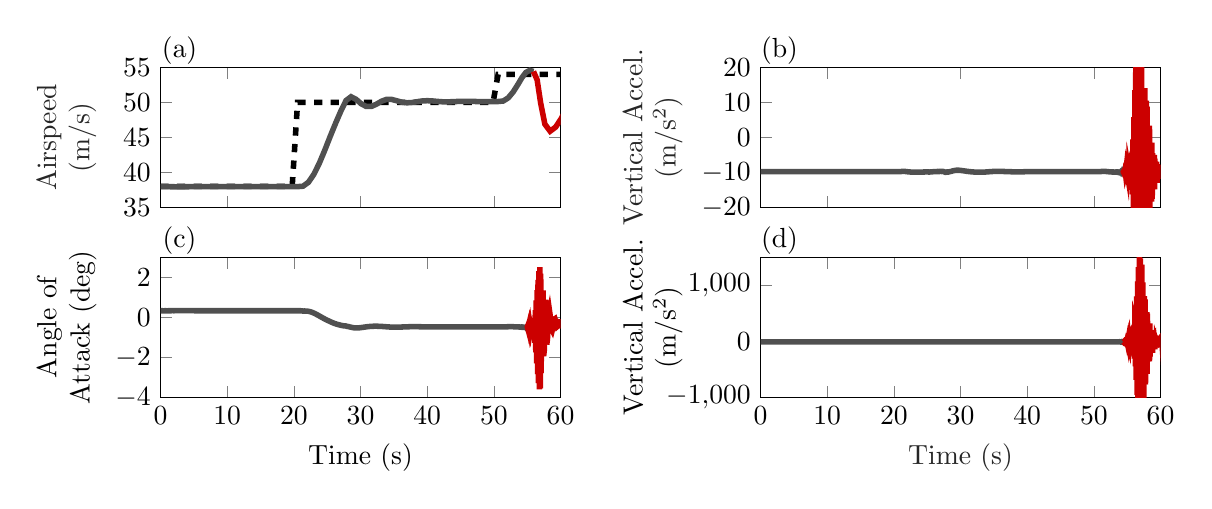 % This file was created by matlab2tikz.
%
%The latest updates can be retrieved from
%  http://www.mathworks.com/matlabcentral/fileexchange/22022-matlab2tikz-matlab2tikz
%where you can also make suggestions and rate matlab2tikz.
%
\definecolor{mycolor1}{rgb}{0.314,0.314,0.314}%
\definecolor{red}{rgb}{0.8,0,0}%
%
\begin{tikzpicture}

\begin{axis}[%
width=2in,
height=0.70in,
at={(0in,0in)},
scale only axis,
xmin=10,
xmax=70,
ymin=35,
ymax=55,
xticklabels={\empty},
ylabel style={font=\color{white!15!black}},
ylabel={Airspeed \\ (m/s)},
ylabel style={align=center, yshift=+1mm},
title={(a)},
title style = {yshift=-3mm, xshift=-23mm},
axis background/.style={fill=white}
]
\addplot [color=black, dashed, line width=2.0pt]
  table[row sep=crcr]{%
0	38.0\\
0.632	38.0\\
1.4	38.0\\
2.209	38.0\\
3.017	38.0\\
3.828	38.0\\
4.638	38.0\\
5.449	38.0\\
6.259	38.0\\
7.069	38.0\\
7.88	38.0\\
8.691	38.0\\
9.503	38.0\\
10.312	38.0\\
11.122	38.0\\
11.933	38.0\\
12.745	38.0\\
13.553	38.0\\
14.364	38.0\\
15.151	38.0\\
15.963	38.0\\
16.773	38.0\\
17.584	38.0\\
18.396	38.0\\
19.206	38.0\\
20.015	38.0\\
20.827	38.0\\
21.638	38.0\\
22.449	38.0\\
23.259	38.0\\
24.069	38.0\\
24.88	38.0\\
25.69	38.0\\
26.501	38.0\\
27.312	38.0\\
28.123	38.0\\
28.932	38.0\\
29.743	38.0\\
30.554	50.0\\
31.365	50.0\\
32.179	50.0\\
32.994	50.0\\
33.807	50.0\\
34.633	50.0\\
35.45	50.0\\
36.266	50.0\\
37.06	50.0\\
37.826	50.0\\
38.577	50.0\\
39.329	50.0\\
40.089	50.0\\
40.858	50.0\\
41.629	50.0\\
42.398	50.0\\
43.16	50.0\\
43.917	50.0\\
44.672	50.0\\
45.429	50.0\\
46.189	50.0\\
46.952	50.0\\
47.716	50.0\\
48.477	50.0\\
49.236	50.0\\
49.995	50.0\\
50.753	50.0\\
51.512	50.0\\
52.273	50.0\\
53.035	50.0\\
53.796	50.0\\
54.556	50.0\\
55.315	50.0\\
56.074	50.0\\
56.835	50.0\\
57.595	50.0\\
58.356	50.0\\
59.116	50.0\\
59.876	50.0\\
60.635	54.0\\
61.395	54.0\\
62.148	54.0\\
62.89	54.0\\
63.604	54.0\\
64.238	54.0\\
64.804	54.0\\
65.375	54.0\\
65.938	54.0\\
66.488	54.0\\
67.022	54.0\\
67.644	54.0\\
68.438	54.0\\
69.259	54.0\\
70.066	54.0\\
70.85	54.0\\
71.612	54.0\\
72.353	54.0\\
};

\addplot [color=mycolor1, line width=2.0pt]
  table[row sep=crcr]{%
0	38.0\\
0.632	37.959\\
1.4	37.889\\
2.209	37.906\\
3.017	37.971\\
3.828	38.007\\
4.638	37.99\\
5.449	37.947\\
6.259	37.912\\
7.069	37.904\\
7.88	37.918\\
8.691	37.939\\
9.503	37.952\\
10.312	37.952\\
11.122	37.945\\
11.933	37.938\\
12.745	37.936\\
13.553	37.938\\
14.364	37.943\\
15.151	37.947\\
15.963	37.948\\
16.773	37.947\\
17.584	37.946\\
18.396	37.946\\
19.206	37.947\\
20.015	37.948\\
20.827	37.95\\
21.638	37.95\\
22.449	37.951\\
23.259	37.951\\
24.069	37.951\\
24.88	37.952\\
25.69	37.953\\
26.501	37.953\\
27.312	37.954\\
28.123	37.954\\
28.932	37.955\\
29.743	37.955\\
30.554	37.956\\
31.365	38.019\\
32.179	38.576\\
32.994	39.719\\
33.807	41.286\\
34.633	43.161\\
35.45	45.143\\
36.266	47.038\\
37.06	48.784\\
37.826	50.258\\
38.577	50.796\\
39.329	50.422\\
40.089	49.798\\
40.858	49.408\\
41.629	49.414\\
42.398	49.744\\
43.16	50.165\\
43.917	50.425\\
44.672	50.413\\
45.429	50.221\\
46.189	50.022\\
46.952	49.932\\
47.716	49.972\\
48.477	50.088\\
49.236	50.195\\
49.995	50.233\\
50.753	50.199\\
51.512	50.132\\
52.273	50.079\\
53.035	50.067\\
53.796	50.09\\
54.556	50.125\\
55.315	50.149\\
56.074	50.149\\
56.835	50.131\\
57.595	50.11\\
58.356	50.098\\
59.116	50.099\\
59.876	50.107\\
60.635	50.116\\
61.395	50.185\\
62.148	50.636\\
62.89	51.478\\
63.604	52.555\\
64.238	53.569\\
64.804	54.269\\
65.375	54.573\\
65.938	54.412\\
};\label{line:stable}

\addplot [color=red, line width=2.0pt]
  table[row sep=crcr]{%
65.938	54.412\\
66.488	53.205\\
67.022	49.852\\
67.644	46.89\\
68.438	45.872\\
69.259	46.459\\
70.066	47.627\\
70.85	49.081\\
71.612	50.648\\
72.353	52.095\\
};\label{line:unstable}
\end{axis}

\begin{axis}[%
width=2in,
height=0.70in,
at={(3in,0in)},
scale only axis,
xmin=10,
xmax=70,
ymin=-20,
ymax=20,
ylabel style={font=\color{white!15!black}},
ylabel={Vertical Accel. \\ (m/s$^2$)},
xticklabels={\empty},
ylabel style={align=center},
title style = {yshift=-3mm, xshift=-23mm},
title={(b)},
axis background/.style={fill=white}
]
\addplot [color=mycolor1, line width=2.0pt]
  table[row sep=crcr]{%
0	-9.775\\
0.022	-9.849\\
0.054	-9.828\\
0.09	-9.83\\
0.13	-9.842\\
0.172	-9.843\\
0.219	-9.856\\
0.269	-9.87\\
0.319	-9.875\\
0.369	-9.879\\
0.419	-9.883\\
0.468	-9.878\\
0.5	-9.878\\
0.5	-9.878\\
0.533	-9.889\\
0.582	-9.864\\
0.632	-9.912\\
0.683	-10.013\\
0.734	-10.155\\
0.784	-10.28\\
0.812	-10.311\\
0.862	-10.285\\
0.912	-10.167\\
0.963	-9.95\\
1.014	-9.725\\
1.064	-9.555\\
1.114	-9.477\\
1.166	-9.527\\
1.216	-9.658\\
1.266	-9.826\\
1.3	-9.926\\
1.35	-10.009\\
1.4	-9.999\\
1.45	-9.899\\
1.5	-9.738\\
1.549	-9.585\\
1.599	-9.477\\
1.65	-9.458\\
1.702	-9.533\\
1.752	-9.666\\
1.803	-9.818\\
1.854	-9.929\\
1.904	-9.965\\
1.954	-9.922\\
2.006	-9.813\\
2.056	-9.694\\
2.106	-9.602\\
2.158	-9.573\\
2.209	-9.618\\
2.258	-9.716\\
2.308	-9.835\\
2.36	-9.935\\
2.41	-9.976\\
2.46	-9.952\\
2.51	-9.874\\
2.563	-9.767\\
2.613	-9.683\\
2.663	-9.643\\
2.715	-9.664\\
2.765	-9.733\\
2.815	-9.827\\
2.866	-9.912\\
2.917	-9.956\\
2.967	-9.945\\
3.017	-9.889\\
3.07	-9.802\\
3.119	-9.726\\
3.169	-9.683\\
3.22	-9.686\\
3.272	-9.734\\
3.321	-9.806\\
3.371	-9.876\\
3.424	-9.921\\
3.474	-9.921\\
3.524	-9.88\\
3.575	-9.813\\
3.626	-9.747\\
3.676	-9.703\\
3.726	-9.696\\
3.776	-9.726\\
3.828	-9.783\\
3.878	-9.841\\
3.928	-9.882\\
3.979	-9.89\\
4.03	-9.864\\
4.08	-9.814\\
4.13	-9.759\\
4.182	-9.716\\
4.232	-9.704\\
4.282	-9.722\\
4.335	-9.765\\
4.385	-9.813\\
4.435	-9.85\\
4.486	-9.863\\
4.538	-9.847\\
4.588	-9.81\\
4.638	-9.765\\
4.69	-9.728\\
4.74	-9.713\\
4.79	-9.724\\
4.84	-9.755\\
4.893	-9.795\\
4.942	-9.828\\
4.993	-9.844\\
5.045	-9.836\\
5.095	-9.809\\
5.145	-9.774\\
5.196	-9.742\\
5.247	-9.727\\
5.297	-9.731\\
5.347	-9.754\\
5.399	-9.787\\
5.449	-9.816\\
5.499	-9.833\\
5.552	-9.831\\
5.602	-9.813\\
5.651	-9.786\\
5.701	-9.759\\
5.753	-9.743\\
5.804	-9.744\\
5.853	-9.759\\
5.904	-9.784\\
5.956	-9.811\\
6.006	-9.827\\
6.056	-9.83\\
6.107	-9.819\\
6.158	-9.798\\
6.208	-9.776\\
6.259	-9.761\\
6.31	-9.758\\
6.36	-9.769\\
6.41	-9.788\\
6.462	-9.81\\
6.512	-9.826\\
6.562	-9.831\\
6.614	-9.824\\
6.665	-9.809\\
6.714	-9.791\\
6.764	-9.777\\
6.817	-9.772\\
6.867	-9.779\\
6.917	-9.793\\
6.969	-9.811\\
7.019	-9.825\\
7.069	-9.832\\
7.12	-9.828\\
7.171	-9.817\\
7.221	-9.802\\
7.271	-9.79\\
7.324	-9.784\\
7.373	-9.787\\
7.423	-9.797\\
7.475	-9.812\\
7.525	-9.824\\
7.576	-9.831\\
7.625	-9.83\\
7.678	-9.822\\
7.728	-9.81\\
7.778	-9.799\\
7.829	-9.792\\
7.88	-9.793\\
7.93	-9.8\\
7.981	-9.811\\
8.032	-9.822\\
8.082	-9.828\\
8.132	-9.829\\
8.185	-9.823\\
8.234	-9.813\\
8.284	-9.804\\
8.336	-9.797\\
8.387	-9.796\\
8.437	-9.801\\
8.488	-9.809\\
8.539	-9.818\\
8.589	-9.823\\
8.639	-9.825\\
8.691	-9.821\\
8.741	-9.814\\
8.791	-9.806\\
8.844	-9.799\\
8.893	-9.797\\
8.943	-9.8\\
8.996	-9.806\\
9.046	-9.813\\
9.096	-9.818\\
9.147	-9.82\\
9.198	-9.817\\
9.248	-9.812\\
9.298	-9.805\\
9.35	-9.799\\
9.4	-9.797\\
9.45	-9.798\\
9.503	-9.802\\
9.552	-9.808\\
9.602	-9.812\\
9.654	-9.815\\
9.704	-9.813\\
9.754	-9.809\\
9.805	-9.804\\
9.857	-9.799\\
9.907	-9.796\\
9.957	-9.796\\
10.009	-9.8\\
10.059	-9.804\\
10.109	-9.808\\
10.161	-9.81\\
10.211	-9.81\\
10.261	-9.807\\
10.312	-9.803\\
10.363	-9.799\\
10.413	-9.796\\
10.463	-9.796\\
10.516	-9.798\\
10.565	-9.802\\
10.616	-9.805\\
10.667	-9.807\\
10.718	-9.808\\
10.768	-9.806\\
10.818	-9.803\\
10.87	-9.799\\
10.92	-9.797\\
10.97	-9.797\\
11.023	-9.798\\
11.072	-9.801\\
11.122	-9.804\\
11.174	-9.806\\
11.224	-9.807\\
11.274	-9.806\\
11.325	-9.804\\
11.377	-9.801\\
11.427	-9.799\\
11.478	-9.798\\
11.529	-9.799\\
11.579	-9.801\\
11.629	-9.804\\
11.681	-9.806\\
11.731	-9.807\\
11.781	-9.807\\
11.832	-9.805\\
11.883	-9.803\\
11.933	-9.801\\
11.983	-9.8\\
12.036	-9.801\\
12.085	-9.803\\
12.135	-9.805\\
12.185	-9.807\\
12.238	-9.808\\
12.288	-9.808\\
12.337	-9.807\\
12.39	-9.805\\
12.44	-9.804\\
12.49	-9.803\\
12.541	-9.803\\
12.592	-9.804\\
12.642	-9.806\\
12.692	-9.808\\
12.745	-9.809\\
12.794	-9.809\\
12.844	-9.808\\
12.894	-9.807\\
12.947	-9.806\\
12.996	-9.805\\
13.046	-9.805\\
13.098	-9.806\\
13.149	-9.807\\
13.199	-9.808\\
13.25	-9.809\\
13.301	-9.81\\
13.351	-9.809\\
13.401	-9.808\\
13.453	-9.807\\
13.503	-9.806\\
13.553	-9.806\\
13.605	-9.806\\
13.655	-9.807\\
13.705	-9.808\\
13.755	-9.809\\
13.808	-9.81\\
13.857	-9.809\\
13.907	-9.809\\
13.959	-9.808\\
14.01	-9.807\\
14.06	-9.806\\
14.11	-9.807\\
14.161	-9.807\\
14.212	-9.808\\
14.262	-9.809\\
14.313	-9.809\\
14.364	-9.809\\
14.414	-9.808\\
14.464	-9.808\\
14.516	-9.807\\
14.566	-9.806\\
14.616	-9.806\\
14.666	-9.807\\
14.719	-9.807\\
14.768	-9.808\\
14.818	-9.808\\
14.871	-9.808\\
14.921	-9.808\\
14.971	-9.807\\
15.0	-9.807\\
15.051	-9.806\\
15.101	-9.806\\
15.151	-9.806\\
15.201	-9.807\\
15.253	-9.807\\
15.303	-9.807\\
15.353	-9.808\\
15.405	-9.807\\
15.455	-9.807\\
15.505	-9.806\\
15.555	-9.806\\
15.607	-9.806\\
15.659	-9.806\\
15.709	-9.806\\
15.759	-9.806\\
15.81	-9.807\\
15.861	-9.807\\
15.911	-9.807\\
15.963	-9.806\\
16.013	-9.806\\
16.063	-9.806\\
16.114	-9.805\\
16.165	-9.805\\
16.216	-9.805\\
16.266	-9.806\\
16.318	-9.806\\
16.368	-9.806\\
16.418	-9.806\\
16.47	-9.806\\
16.52	-9.806\\
16.57	-9.805\\
16.621	-9.805\\
16.673	-9.805\\
16.724	-9.805\\
16.773	-9.806\\
16.825	-9.806\\
16.876	-9.806\\
16.925	-9.806\\
16.976	-9.806\\
17.028	-9.806\\
17.078	-9.806\\
17.128	-9.805\\
17.18	-9.805\\
17.23	-9.805\\
17.28	-9.806\\
17.332	-9.806\\
17.382	-9.806\\
17.432	-9.806\\
17.483	-9.806\\
17.535	-9.806\\
17.584	-9.806\\
17.636	-9.806\\
17.687	-9.806\\
17.737	-9.806\\
17.787	-9.806\\
17.839	-9.806\\
17.889	-9.806\\
17.939	-9.806\\
17.99	-9.806\\
18.041	-9.806\\
18.091	-9.806\\
18.141	-9.806\\
18.191	-9.806\\
18.243	-9.806\\
18.293	-9.806\\
18.343	-9.806\\
18.396	-9.807\\
18.445	-9.807\\
18.496	-9.807\\
18.548	-9.807\\
18.598	-9.807\\
18.648	-9.806\\
18.7	-9.806\\
18.75	-9.806\\
18.8	-9.807\\
18.852	-9.807\\
18.902	-9.807\\
18.952	-9.807\\
19.002	-9.807\\
19.054	-9.807\\
19.104	-9.807\\
19.154	-9.807\\
19.206	-9.807\\
19.257	-9.807\\
19.307	-9.807\\
19.358	-9.807\\
19.409	-9.807\\
19.459	-9.807\\
19.509	-9.807\\
19.561	-9.807\\
19.611	-9.807\\
19.661	-9.807\\
19.711	-9.807\\
19.763	-9.807\\
19.813	-9.807\\
19.863	-9.807\\
19.913	-9.807\\
19.965	-9.807\\
20.015	-9.807\\
20.065	-9.807\\
20.118	-9.807\\
20.168	-9.807\\
20.217	-9.807\\
20.269	-9.807\\
20.32	-9.807\\
20.37	-9.807\\
20.421	-9.807\\
20.472	-9.807\\
20.522	-9.807\\
20.573	-9.807\\
20.624	-9.807\\
20.674	-9.807\\
20.724	-9.807\\
20.776	-9.807\\
20.827	-9.807\\
20.877	-9.807\\
20.928	-9.807\\
20.979	-9.807\\
21.029	-9.807\\
21.08	-9.807\\
21.131	-9.807\\
21.181	-9.807\\
21.231	-9.807\\
21.284	-9.807\\
21.333	-9.806\\
21.383	-9.807\\
21.435	-9.807\\
21.485	-9.807\\
21.535	-9.807\\
21.587	-9.807\\
21.638	-9.807\\
21.688	-9.806\\
21.739	-9.806\\
21.79	-9.806\\
21.84	-9.806\\
21.89	-9.806\\
21.942	-9.806\\
21.992	-9.806\\
22.042	-9.806\\
22.095	-9.806\\
22.144	-9.806\\
22.194	-9.806\\
22.246	-9.806\\
22.297	-9.806\\
22.347	-9.806\\
22.398	-9.806\\
22.449	-9.806\\
22.499	-9.806\\
22.549	-9.806\\
22.601	-9.806\\
22.651	-9.806\\
22.701	-9.806\\
22.754	-9.806\\
22.803	-9.806\\
22.853	-9.806\\
22.906	-9.806\\
22.956	-9.806\\
23.005	-9.806\\
23.055	-9.806\\
23.107	-9.806\\
23.158	-9.806\\
23.208	-9.806\\
23.259	-9.806\\
23.31	-9.806\\
23.36	-9.806\\
23.41	-9.806\\
23.461	-9.806\\
23.512	-9.806\\
23.562	-9.806\\
23.612	-9.807\\
23.664	-9.806\\
23.714	-9.807\\
23.764	-9.807\\
23.816	-9.807\\
23.867	-9.806\\
23.916	-9.806\\
23.968	-9.807\\
24.019	-9.807\\
24.069	-9.807\\
24.119	-9.807\\
24.171	-9.807\\
24.221	-9.807\\
24.271	-9.807\\
24.323	-9.807\\
24.373	-9.807\\
24.423	-9.807\\
24.475	-9.807\\
24.526	-9.807\\
24.575	-9.807\\
24.625	-9.807\\
24.677	-9.807\\
24.728	-9.807\\
24.777	-9.807\\
24.828	-9.807\\
24.88	-9.807\\
24.931	-9.807\\
24.981	-9.807\\
25.031	-9.807\\
25.083	-9.807\\
25.133	-9.807\\
25.183	-9.807\\
25.235	-9.807\\
25.285	-9.807\\
25.335	-9.807\\
25.385	-9.807\\
25.438	-9.807\\
25.488	-9.807\\
25.537	-9.807\\
25.589	-9.807\\
25.64	-9.807\\
25.69	-9.807\\
25.74	-9.807\\
25.792	-9.807\\
25.842	-9.807\\
25.892	-9.807\\
25.943	-9.807\\
25.994	-9.807\\
26.044	-9.807\\
26.094	-9.807\\
26.146	-9.807\\
26.196	-9.807\\
26.246	-9.807\\
26.298	-9.807\\
26.349	-9.807\\
26.399	-9.807\\
26.45	-9.807\\
26.501	-9.807\\
26.551	-9.807\\
26.601	-9.807\\
26.653	-9.807\\
26.703	-9.807\\
26.753	-9.807\\
26.806	-9.807\\
26.855	-9.807\\
26.905	-9.807\\
26.958	-9.807\\
27.008	-9.807\\
27.057	-9.807\\
27.109	-9.807\\
27.16	-9.807\\
27.21	-9.807\\
27.26	-9.807\\
27.312	-9.807\\
27.362	-9.807\\
27.412	-9.807\\
27.464	-9.807\\
27.514	-9.807\\
27.564	-9.807\\
27.616	-9.807\\
27.667	-9.807\\
27.716	-9.807\\
27.768	-9.807\\
27.819	-9.807\\
27.868	-9.807\\
27.919	-9.807\\
27.971	-9.807\\
28.021	-9.807\\
28.071	-9.807\\
28.123	-9.807\\
28.173	-9.807\\
28.223	-9.807\\
28.275	-9.807\\
28.325	-9.807\\
28.375	-9.807\\
28.425	-9.807\\
28.477	-9.807\\
28.527	-9.807\\
28.577	-9.807\\
28.629	-9.807\\
28.68	-9.807\\
28.73	-9.807\\
28.78	-9.807\\
28.832	-9.807\\
28.882	-9.807\\
28.932	-9.807\\
28.984	-9.807\\
29.034	-9.807\\
29.084	-9.807\\
29.135	-9.807\\
29.186	-9.807\\
29.236	-9.807\\
29.286	-9.807\\
29.339	-9.807\\
29.388	-9.807\\
29.438	-9.807\\
29.49	-9.807\\
29.541	-9.807\\
29.591	-9.807\\
29.641	-9.807\\
29.693	-9.807\\
29.743	-9.807\\
29.793	-9.807\\
29.845	-9.807\\
29.895	-9.807\\
29.945	-9.807\\
29.998	-9.807\\
30.047	-9.807\\
30.097	-9.807\\
30.15	-9.807\\
30.2	-9.807\\
30.25	-9.807\\
30.301	-9.807\\
30.352	-9.807\\
30.402	-9.807\\
30.452	-9.807\\
30.504	-9.807\\
30.554	-9.807\\
30.604	-9.807\\
30.657	-9.807\\
30.706	-9.807\\
30.756	-9.807\\
30.808	-9.807\\
30.859	-9.806\\
30.908	-9.805\\
30.959	-9.801\\
31.011	-9.793\\
31.061	-9.782\\
31.111	-9.767\\
31.163	-9.749\\
31.213	-9.734\\
31.263	-9.722\\
31.315	-9.716\\
31.365	-9.717\\
31.415	-9.723\\
31.466	-9.731\\
31.518	-9.741\\
31.568	-9.748\\
31.618	-9.753\\
31.67	-9.757\\
31.72	-9.759\\
31.772	-9.764\\
31.822	-9.772\\
31.872	-9.784\\
31.925	-9.799\\
31.975	-9.815\\
32.026	-9.831\\
32.077	-9.845\\
32.127	-9.854\\
32.179	-9.861\\
32.229	-9.866\\
32.279	-9.871\\
32.332	-9.879\\
32.382	-9.889\\
32.434	-9.901\\
32.484	-9.913\\
32.535	-9.924\\
32.587	-9.933\\
32.637	-9.939\\
32.689	-9.941\\
32.739	-9.942\\
32.791	-9.943\\
32.842	-9.946\\
32.893	-9.95\\
32.943	-9.956\\
32.994	-9.962\\
33.046	-9.968\\
33.095	-9.971\\
33.146	-9.971\\
33.198	-9.969\\
33.248	-9.966\\
33.298	-9.963\\
33.35	-9.96\\
33.4	-9.96\\
33.45	-9.961\\
33.502	-9.962\\
33.552	-9.963\\
33.602	-9.962\\
33.654	-9.96\\
33.704	-9.957\\
33.755	-9.952\\
33.807	-9.948\\
33.857	-9.944\\
33.909	-9.942\\
33.96	-9.941\\
34.011	-9.941\\
34.062	-9.939\\
34.113	-9.937\\
34.165	-9.933\\
34.216	-9.928\\
34.268	-9.922\\
34.32	-9.917\\
34.372	-9.913\\
34.425	-9.909\\
34.477	-9.907\\
34.528	-9.906\\
34.581	-9.903\\
34.633	-9.901\\
34.684	-9.897\\
34.736	-9.893\\
34.787	-9.888\\
34.839	-9.884\\
34.891	-9.881\\
34.943	-9.879\\
34.993	-9.878\\
35.043	-9.881\\
35.094	-9.887\\
35.145	-9.897\\
35.195	-9.907\\
35.248	-9.915\\
35.298	-9.917\\
35.348	-9.911\\
35.4	-9.898\\
35.45	-9.882\\
35.502	-9.865\\
35.553	-9.853\\
35.603	-9.847\\
35.656	-9.845\\
35.705	-9.846\\
35.755	-9.845\\
35.808	-9.839\\
35.858	-9.83\\
35.91	-9.817\\
35.962	-9.805\\
36.013	-9.796\\
36.064	-9.791\\
36.115	-9.79\\
36.165	-9.792\\
36.216	-9.793\\
36.266	-9.791\\
36.317	-9.787\\
36.367	-9.78\\
36.417	-9.772\\
36.467	-9.767\\
36.517	-9.764\\
36.566	-9.763\\
36.616	-9.765\\
36.666	-9.767\\
36.716	-9.768\\
36.765	-9.767\\
36.815	-9.763\\
36.864	-9.759\\
36.913	-9.755\\
36.962	-9.753\\
37.011	-9.753\\
37.06	-9.754\\
37.109	-9.756\\
37.157	-9.758\\
37.205	-9.758\\
37.253	-9.757\\
37.302	-9.755\\
37.35	-9.752\\
37.398	-9.756\\
37.446	-9.771\\
37.494	-9.802\\
37.541	-9.847\\
37.589	-9.898\\
37.636	-9.947\\
37.684	-9.981\\
37.731	-9.994\\
37.778	-9.986\\
37.826	-9.962\\
37.873	-9.933\\
37.92	-9.91\\
37.967	-9.897\\
38.014	-9.897\\
38.061	-9.905\\
38.107	-9.913\\
38.154	-9.914\\
38.202	-9.905\\
38.248	-9.885\\
38.295	-9.858\\
38.342	-9.83\\
38.389	-9.804\\
38.436	-9.785\\
38.482	-9.771\\
38.53	-9.759\\
38.577	-9.745\\
38.623	-9.724\\
38.67	-9.697\\
38.717	-9.664\\
38.765	-9.629\\
38.812	-9.597\\
38.858	-9.57\\
38.905	-9.549\\
38.952	-9.533\\
38.999	-9.52\\
39.047	-9.507\\
39.093	-9.492\\
39.14	-9.474\\
39.187	-9.455\\
39.234	-9.436\\
39.282	-9.42\\
39.329	-9.41\\
39.376	-9.403\\
39.423	-9.401\\
39.47	-9.401\\
39.518	-9.402\\
39.565	-9.402\\
39.612	-9.401\\
39.66	-9.4\\
39.708	-9.401\\
39.756	-9.404\\
39.803	-9.41\\
39.85	-9.418\\
39.898	-9.429\\
39.946	-9.441\\
39.994	-9.452\\
40.042	-9.463\\
40.089	-9.473\\
40.137	-9.482\\
40.185	-9.493\\
40.233	-9.504\\
40.281	-9.517\\
40.329	-9.532\\
40.377	-9.546\\
40.424	-9.561\\
40.472	-9.575\\
40.521	-9.588\\
40.569	-9.601\\
40.618	-9.613\\
40.666	-9.626\\
40.713	-9.639\\
40.761	-9.652\\
40.809	-9.666\\
40.858	-9.68\\
40.906	-9.693\\
40.955	-9.706\\
41.003	-9.717\\
41.05	-9.729\\
41.099	-9.74\\
41.147	-9.751\\
41.196	-9.762\\
41.244	-9.773\\
41.292	-9.785\\
41.34	-9.796\\
41.388	-9.806\\
41.437	-9.816\\
41.485	-9.825\\
41.533	-9.834\\
41.582	-9.843\\
41.629	-9.851\\
41.677	-9.86\\
41.725	-9.868\\
41.774	-9.876\\
41.822	-9.884\\
41.87	-9.891\\
41.918	-9.898\\
41.966	-9.904\\
42.014	-9.91\\
42.062	-9.916\\
42.11	-9.921\\
42.158	-9.926\\
42.206	-9.932\\
42.254	-9.936\\
42.302	-9.941\\
42.35	-9.945\\
42.398	-9.948\\
42.445	-9.951\\
42.493	-9.954\\
42.541	-9.956\\
42.589	-9.958\\
42.637	-9.96\\
42.684	-9.962\\
42.732	-9.963\\
42.779	-9.964\\
42.828	-9.965\\
42.876	-9.964\\
42.923	-9.964\\
42.97	-9.963\\
43.017	-9.962\\
43.064	-9.961\\
43.112	-9.96\\
43.16	-9.958\\
43.207	-9.956\\
43.255	-9.953\\
43.302	-9.95\\
43.349	-9.947\\
43.396	-9.943\\
43.444	-9.94\\
43.491	-9.935\\
43.539	-9.931\\
43.586	-9.926\\
43.634	-9.921\\
43.68	-9.916\\
43.728	-9.91\\
43.775	-9.904\\
43.822	-9.898\\
43.869	-9.892\\
43.917	-9.885\\
43.964	-9.879\\
44.011	-9.872\\
44.058	-9.865\\
44.105	-9.858\\
44.153	-9.851\\
44.2	-9.844\\
44.247	-9.836\\
44.294	-9.83\\
44.342	-9.822\\
44.389	-9.815\\
44.436	-9.808\\
44.483	-9.801\\
44.53	-9.795\\
44.577	-9.788\\
44.625	-9.782\\
44.672	-9.776\\
44.719	-9.77\\
44.766	-9.764\\
44.813	-9.759\\
44.861	-9.753\\
44.908	-9.749\\
44.955	-9.745\\
45.003	-9.74\\
45.051	-9.736\\
45.098	-9.733\\
45.145	-9.729\\
45.192	-9.727\\
45.239	-9.724\\
45.287	-9.722\\
45.335	-9.721\\
45.382	-9.719\\
45.429	-9.718\\
45.476	-9.717\\
45.524	-9.717\\
45.572	-9.717\\
45.619	-9.717\\
45.666	-9.717\\
45.714	-9.718\\
45.762	-9.719\\
45.81	-9.721\\
45.857	-9.722\\
45.904	-9.723\\
45.951	-9.726\\
45.999	-9.727\\
46.048	-9.73\\
46.095	-9.733\\
46.142	-9.735\\
46.189	-9.738\\
46.237	-9.741\\
46.285	-9.744\\
46.333	-9.747\\
46.38	-9.75\\
46.428	-9.753\\
46.476	-9.757\\
46.524	-9.76\\
46.571	-9.764\\
46.618	-9.767\\
46.666	-9.771\\
46.714	-9.774\\
46.762	-9.777\\
46.81	-9.782\\
46.857	-9.785\\
46.904	-9.788\\
46.952	-9.792\\
47.0	-9.795\\
47.048	-9.799\\
47.095	-9.802\\
47.143	-9.805\\
47.191	-9.809\\
47.239	-9.812\\
47.286	-9.815\\
47.334	-9.818\\
47.381	-9.821\\
47.429	-9.824\\
47.477	-9.827\\
47.525	-9.829\\
47.572	-9.832\\
47.619	-9.834\\
47.667	-9.836\\
47.716	-9.839\\
47.763	-9.84\\
47.81	-9.843\\
47.858	-9.844\\
47.906	-9.846\\
47.954	-9.848\\
48.001	-9.849\\
48.049	-9.851\\
48.096	-9.852\\
48.143	-9.853\\
48.191	-9.854\\
48.239	-9.855\\
48.286	-9.855\\
48.334	-9.856\\
48.381	-9.856\\
48.429	-9.857\\
48.477	-9.857\\
48.525	-9.857\\
48.572	-9.857\\
48.619	-9.857\\
48.666	-9.857\\
48.714	-9.857\\
48.762	-9.855\\
48.81	-9.855\\
48.857	-9.854\\
48.904	-9.853\\
48.951	-9.853\\
48.999	-9.851\\
49.047	-9.85\\
49.094	-9.849\\
49.141	-9.847\\
49.188	-9.847\\
49.236	-9.845\\
49.284	-9.843\\
49.331	-9.842\\
49.378	-9.84\\
49.426	-9.838\\
49.474	-9.837\\
49.521	-9.834\\
49.568	-9.833\\
49.615	-9.831\\
49.662	-9.828\\
49.71	-9.827\\
49.758	-9.824\\
49.805	-9.822\\
49.852	-9.821\\
49.899	-9.818\\
49.947	-9.817\\
49.995	-9.814\\
50.042	-9.812\\
50.089	-9.811\\
50.137	-9.808\\
50.185	-9.806\\
50.232	-9.805\\
50.279	-9.802\\
50.326	-9.801\\
50.373	-9.799\\
50.421	-9.797\\
50.469	-9.796\\
50.517	-9.794\\
50.564	-9.793\\
50.611	-9.792\\
50.658	-9.789\\
50.706	-9.789\\
50.753	-9.787\\
50.8	-9.786\\
50.848	-9.786\\
50.896	-9.784\\
50.944	-9.784\\
50.991	-9.783\\
51.038	-9.782\\
51.085	-9.782\\
51.133	-9.781\\
51.181	-9.781\\
51.228	-9.781\\
51.275	-9.78\\
51.322	-9.781\\
51.37	-9.78\\
51.418	-9.78\\
51.465	-9.781\\
51.512	-9.78\\
51.56	-9.781\\
51.608	-9.782\\
51.656	-9.781\\
51.703	-9.782\\
51.75	-9.783\\
51.798	-9.783\\
51.846	-9.784\\
51.894	-9.784\\
51.941	-9.785\\
51.988	-9.786\\
52.035	-9.786\\
52.083	-9.788\\
52.131	-9.788\\
52.178	-9.789\\
52.225	-9.791\\
52.273	-9.791\\
52.321	-9.793\\
52.369	-9.794\\
52.416	-9.794\\
52.463	-9.796\\
52.511	-9.796\\
52.559	-9.797\\
52.607	-9.799\\
52.654	-9.799\\
52.701	-9.801\\
52.748	-9.802\\
52.796	-9.802\\
52.844	-9.805\\
52.892	-9.805\\
52.939	-9.806\\
52.986	-9.808\\
53.035	-9.807\\
53.082	-9.81\\
53.13	-9.81\\
53.177	-9.81\\
53.224	-9.813\\
53.272	-9.812\\
53.32	-9.813\\
53.368	-9.815\\
53.415	-9.814\\
53.462	-9.816\\
53.51	-9.816\\
53.558	-9.816\\
53.605	-9.819\\
53.652	-9.817\\
53.7	-9.819\\
53.748	-9.82\\
53.796	-9.819\\
53.843	-9.821\\
53.89	-9.82\\
53.937	-9.82\\
53.985	-9.822\\
54.033	-9.82\\
54.081	-9.822\\
54.128	-9.822\\
54.175	-9.821\\
54.222	-9.823\\
54.271	-9.821\\
54.318	-9.822\\
54.365	-9.823\\
54.413	-9.821\\
54.461	-9.822\\
54.508	-9.821\\
54.556	-9.82\\
54.603	-9.822\\
54.65	-9.82\\
54.698	-9.82\\
54.746	-9.821\\
54.793	-9.818\\
54.84	-9.82\\
54.887	-9.819\\
54.935	-9.818\\
54.983	-9.819\\
55.03	-9.817\\
55.077	-9.817\\
55.125	-9.817\\
55.173	-9.815\\
55.221	-9.816\\
55.268	-9.814\\
55.315	-9.813\\
55.362	-9.815\\
55.41	-9.812\\
55.458	-9.813\\
55.506	-9.812\\
55.552	-9.81\\
55.6	-9.812\\
55.647	-9.81\\
55.695	-9.809\\
55.742	-9.81\\
55.789	-9.807\\
55.837	-9.808\\
55.885	-9.807\\
55.933	-9.805\\
55.98	-9.807\\
56.027	-9.805\\
56.074	-9.805\\
56.122	-9.806\\
56.17	-9.802\\
56.218	-9.804\\
56.265	-9.803\\
56.312	-9.801\\
56.359	-9.804\\
56.408	-9.801\\
56.455	-9.801\\
56.502	-9.802\\
56.549	-9.799\\
56.597	-9.802\\
56.645	-9.8\\
56.692	-9.799\\
56.739	-9.801\\
56.787	-9.798\\
56.835	-9.799\\
56.883	-9.8\\
56.93	-9.797\\
56.977	-9.8\\
57.024	-9.798\\
57.072	-9.798\\
57.12	-9.8\\
57.167	-9.797\\
57.214	-9.799\\
57.262	-9.8\\
57.31	-9.797\\
57.358	-9.801\\
57.405	-9.798\\
57.452	-9.798\\
57.499	-9.801\\
57.547	-9.798\\
57.595	-9.801\\
57.643	-9.8\\
57.69	-9.798\\
57.737	-9.802\\
57.785	-9.799\\
57.833	-9.8\\
57.88	-9.803\\
57.927	-9.799\\
57.975	-9.803\\
58.022	-9.802\\
58.07	-9.801\\
58.118	-9.804\\
58.165	-9.801\\
58.213	-9.803\\
58.26	-9.805\\
58.307	-9.802\\
58.356	-9.806\\
58.403	-9.804\\
58.451	-9.803\\
58.498	-9.807\\
58.545	-9.803\\
58.593	-9.806\\
58.64	-9.807\\
58.688	-9.804\\
58.735	-9.809\\
58.783	-9.806\\
58.83	-9.806\\
58.878	-9.81\\
58.925	-9.806\\
58.973	-9.809\\
59.021	-9.809\\
59.069	-9.806\\
59.116	-9.811\\
59.163	-9.808\\
59.211	-9.809\\
59.259	-9.811\\
59.306	-9.807\\
59.354	-9.811\\
59.4	-9.81\\
59.448	-9.808\\
59.496	-9.813\\
59.543	-9.809\\
59.591	-9.81\\
59.639	-9.813\\
59.686	-9.808\\
59.734	-9.813\\
59.781	-9.811\\
59.829	-9.809\\
59.876	-9.814\\
59.923	-9.809\\
59.97	-9.811\\
60.018	-9.813\\
60.066	-9.808\\
60.113	-9.814\\
60.16	-9.811\\
60.208	-9.81\\
60.256	-9.814\\
60.303	-9.808\\
60.351	-9.812\\
60.399	-9.812\\
60.446	-9.808\\
60.494	-9.813\\
60.541	-9.809\\
60.588	-9.809\\
60.635	-9.813\\
60.683	-9.807\\
60.73	-9.811\\
60.778	-9.811\\
60.826	-9.807\\
60.873	-9.812\\
60.921	-9.804\\
60.968	-9.799\\
61.015	-9.792\\
61.062	-9.771\\
61.11	-9.758\\
61.157	-9.737\\
61.205	-9.718\\
61.252	-9.712\\
61.3	-9.7\\
61.347	-9.702\\
61.395	-9.708\\
61.442	-9.707\\
61.489	-9.718\\
61.536	-9.72\\
61.583	-9.72\\
61.63	-9.73\\
61.678	-9.728\\
61.725	-9.736\\
61.772	-9.749\\
61.82	-9.752\\
61.867	-9.771\\
61.913	-9.78\\
61.96	-9.786\\
62.007	-9.803\\
62.054	-9.803\\
62.101	-9.811\\
62.148	-9.823\\
62.195	-9.821\\
62.242	-9.837\\
62.289	-9.846\\
62.335	-9.847\\
62.382	-9.866\\
62.428	-9.866\\
62.475	-9.869\\
62.521	-9.884\\
62.567	-9.877\\
62.614	-9.885\\
62.66	-9.896\\
62.706	-9.888\\
62.752	-9.903\\
62.799	-9.908\\
62.845	-9.9\\
62.89	-9.919\\
62.937	-9.914\\
62.982	-9.908\\
63.028	-9.928\\
63.073	-9.914\\
63.12	-9.914\\
63.165	-9.935\\
63.209	-9.914\\
63.255	-9.922\\
63.3	-9.941\\
63.344	-9.913\\
63.389	-9.927\\
63.433	-9.945\\
63.475	-9.91\\
63.52	-9.93\\
63.563	-9.955\\
63.604	-9.913\\
63.648	-9.937\\
63.69	-9.976\\
63.73	-9.928\\
63.773	-9.941\\
63.812	-10.003\\
63.853	-9.951\\
63.895	-9.933\\
63.932	-10.017\\
63.973	-9.991\\
64.011	-9.916\\
64.05	-10.004\\
64.09	-10.051\\
64.125	-9.936\\
64.165	-9.947\\
64.199	-10.086\\
64.238	-10.022\\
64.272	-9.883\\
64.31	-10.008\\
};

\addplot [color=red, line width=2.0pt]
  table[row sep=crcr]{%
64.345	-10.147\\
64.381	-9.961\\
64.418	-9.848\\
64.451	-10.087\\
64.489	-10.169\\
64.522	-9.867\\
64.559	-9.835\\
64.592	-10.203\\
64.63	-10.16\\
64.662	-9.72\\
64.7	-9.857\\
64.733	-10.371\\
64.771	-10.072\\
64.804	-9.496\\
64.842	-9.984\\
64.876	-10.591\\
64.913	-9.838\\
64.949	-9.254\\
64.983	-10.272\\
65.022	-10.719\\
65.054	-9.389\\
65.092	-9.114\\
65.125	-10.77\\
65.163	-10.769\\
65.195	-8.715\\
65.233	-9.122\\
65.266	-11.572\\
65.304	-10.468\\
65.337	-7.604\\
65.375	-9.502\\
65.408	-12.732\\
65.445	-9.798\\
65.479	-6.227\\
65.515	-10.522\\
65.552	-14.015\\
65.586	-8.078\\
65.624	-5.081\\
65.657	-12.715\\
65.695	-14.755\\
65.727	-5.126\\
65.765	-4.437\\
65.797	-16.308\\
65.835	-14.853\\
65.868	-0.568\\
65.905	-4.812\\
65.938	-21.587\\
65.975	-13.615\\
66.008	5.772\\
66.044	-6.849\\
66.078	-28.457\\
66.113	-10.421\\
66.147	13.51\\
66.182	-11.108\\
66.217	-36.053\\
66.251	-4.849\\
66.285	21.651\\
66.319	-17.729\\
66.353	-43.244\\
66.387	2.895\\
66.421	28.926\\
66.454	-25.948\\
66.488	-48.242\\
66.522	11.707\\
66.555	33.005\\
66.588	-34.836\\
66.622	-49.504\\
66.655	20.558\\
66.688	29.931\\
66.721	-43.528\\
66.755	-42.266\\
66.787	28.658\\
66.821	16.461\\
66.854	-50.184\\
66.888	-23.04\\
66.921	33.008\\
66.955	-8.178\\
66.987	-49.201\\
67.022	3.08\\
67.055	25.129\\
67.09	-33.717\\
67.124	-28.194\\
67.159	21.053\\
67.194	-7.736\\
67.227	-39.816\\
67.264	6.791\\
67.297	13.065\\
67.332	-36.596\\
67.373	-5.598\\
67.417	9.146\\
67.459	-39.097\\
67.505	12.556\\
67.551	-14.337\\
67.597	-22.319\\
67.644	14.036\\
67.69	-35.057\\
67.737	6.08\\
67.785	-12.386\\
67.832	-21.142\\
67.88	10.507\\
67.929	-31.704\\
67.98	8.764\\
68.031	-22.44\\
68.081	-5.2\\
68.132	-7.11\\
68.183	-19.442\\
68.234	3.123\\
68.285	-24.792\\
68.336	3.369\\
68.387	-20.209\\
68.438	-4.331\\
68.489	-10.933\\
68.541	-13.471\\
68.592	-3.559\\
68.643	-18.353\\
68.695	-1.531\\
68.747	-17.56\\
68.798	-4.517\\
68.849	-12.93\\
68.901	-9.848\\
68.952	-7.738\\
69.003	-14.109\\
69.054	-5.053\\
69.106	-14.893\\
69.157	-6.101\\
69.208	-12.353\\
69.259	-9.453\\
69.31	-8.847\\
69.361	-12.414\\
69.412	-6.922\\
69.463	-13.024\\
69.513	-7.663\\
69.564	-11.182\\
69.614	-10.104\\
69.664	-8.761\\
69.715	-11.922\\
69.765	-7.915\\
69.815	-11.659\\
69.866	-9.087\\
69.916	-9.941\\
69.966	-10.859\\
70.016	-8.588\\
70.066	-11.451\\
70.116	-8.897\\
70.165	-10.348\\
70.214	-10.381\\
70.264	-8.972\\
70.313	-11.147\\
70.362	-9.031\\
70.412	-10.325\\
70.461	-10.271\\
70.51	-9.134\\
70.559	-10.959\\
70.608	-9.199\\
70.657	-10.142\\
70.705	-10.391\\
70.753	-9.084\\
70.802	-10.802\\
70.85	-9.501\\
70.898	-9.747\\
70.946	-10.661\\
70.995	-9.04\\
71.043	-10.548\\
71.091	-9.919\\
71.139	-9.304\\
71.187	-10.856\\
71.235	-9.191\\
71.282	-9.997\\
71.329	-10.58\\
71.376	-8.9\\
71.424	-10.708\\
71.472	-9.895\\
71.518	-9.166\\
71.565	-11.14\\
71.612	-9.175\\
71.66	-9.84\\
71.707	-11.011\\
71.753	-8.565\\
71.8	-10.595\\
71.846	-10.464\\
71.892	-8.349\\
71.939	-11.365\\
71.986	-9.58\\
72.032	-8.602\\
72.078	-11.947\\
72.125	-8.563\\
72.17	-9.171\\
72.216	-12.187\\
72.262	-7.562\\
72.308	-10.189\\
72.353	-12.114\\
72.399	-6.518\\
72.445	-11.407\\
72.49	-11.762\\
72.535	-5.575\\
72.58	-12.796\\
72.626	-11.168\\
72.671	-4.588\\
72.716	-14.679\\
};

\end{axis}

\begin{axis}[%
width=2in,
height=0.70in,
at={(0in,-.95in)},
scale only axis,
xmin=10,
xmax=70,
xlabel={Time (s)},
xtick = {10,20,30,40,50,60,70},
xticklabels= { 0,10,20,30,40,50,60},
ymin=-4,
ymax=3,
ylabel={Angle of \\ Attack (deg)},
ylabel style={align=center},
title style = {yshift=-3mm, xshift=-23mm},
title={(c)},
axis background/.style={fill=white}
]
\addplot [color=mycolor1, line width=2.0pt]
  table[row sep=crcr]{%
0	0\\
0.054	0.322\\
0.13	0.325\\
0.219	0.331\\
0.319	0.336\\
0.419	0.338\\
0.5	0.338\\
0.533	0.338\\
0.632	0.335\\
0.734	0.375\\
0.812	0.423\\
0.912	0.421\\
1.014	0.338\\
1.114	0.266\\
1.216	0.285\\
1.3	0.347\\
1.4	0.384\\
1.5	0.344\\
1.599	0.28\\
1.702	0.272\\
1.803	0.328\\
1.904	0.375\\
2.006	0.356\\
2.106	0.305\\
2.209	0.291\\
2.308	0.331\\
2.41	0.371\\
2.51	0.361\\
2.613	0.317\\
2.715	0.299\\
2.815	0.326\\
2.917	0.36\\
3.017	0.356\\
3.119	0.32\\
3.22	0.3\\
3.321	0.319\\
3.424	0.347\\
3.524	0.347\\
3.626	0.319\\
3.726	0.3\\
3.828	0.312\\
3.928	0.336\\
4.03	0.34\\
4.13	0.319\\
4.232	0.301\\
4.335	0.309\\
4.435	0.329\\
4.538	0.335\\
4.638	0.32\\
4.74	0.305\\
4.84	0.31\\
4.942	0.327\\
5.045	0.334\\
5.145	0.324\\
5.247	0.311\\
5.347	0.314\\
5.449	0.328\\
5.552	0.336\\
5.651	0.329\\
5.753	0.319\\
5.853	0.319\\
5.956	0.33\\
6.056	0.338\\
6.158	0.334\\
6.259	0.325\\
6.36	0.324\\
6.462	0.333\\
6.562	0.34\\
6.665	0.338\\
6.764	0.33\\
6.867	0.328\\
6.969	0.335\\
7.069	0.341\\
7.171	0.339\\
7.271	0.333\\
7.373	0.331\\
7.475	0.335\\
7.576	0.34\\
7.678	0.339\\
7.778	0.334\\
7.88	0.331\\
7.981	0.334\\
8.082	0.338\\
8.185	0.338\\
8.284	0.334\\
8.387	0.331\\
8.488	0.332\\
8.589	0.335\\
8.691	0.336\\
8.791	0.332\\
8.893	0.329\\
8.996	0.33\\
9.096	0.333\\
9.198	0.333\\
9.298	0.331\\
9.4	0.328\\
9.503	0.328\\
9.602	0.33\\
9.704	0.331\\
9.805	0.33\\
9.907	0.327\\
10.009	0.327\\
10.109	0.329\\
10.211	0.33\\
10.312	0.329\\
10.413	0.327\\
10.516	0.327\\
10.616	0.329\\
10.718	0.33\\
10.818	0.329\\
10.92	0.328\\
11.023	0.328\\
11.122	0.329\\
11.224	0.33\\
11.325	0.33\\
11.427	0.329\\
11.529	0.329\\
11.629	0.33\\
11.731	0.331\\
11.832	0.331\\
11.933	0.33\\
12.036	0.33\\
12.135	0.331\\
12.238	0.332\\
12.337	0.332\\
12.44	0.331\\
12.541	0.331\\
12.642	0.331\\
12.745	0.332\\
12.844	0.332\\
12.947	0.331\\
13.046	0.331\\
13.149	0.331\\
13.25	0.332\\
13.351	0.332\\
13.453	0.332\\
13.553	0.331\\
13.655	0.331\\
13.755	0.332\\
13.857	0.332\\
13.959	0.331\\
14.06	0.331\\
14.161	0.331\\
14.262	0.331\\
14.364	0.331\\
14.464	0.331\\
14.566	0.331\\
14.666	0.331\\
14.768	0.331\\
14.871	0.331\\
14.971	0.331\\
15.051	0.33\\
15.151	0.33\\
15.253	0.33\\
15.353	0.33\\
15.455	0.33\\
15.555	0.33\\
15.659	0.33\\
15.759	0.33\\
15.861	0.33\\
15.963	0.33\\
16.063	0.33\\
16.165	0.33\\
16.266	0.33\\
16.368	0.33\\
16.47	0.33\\
16.57	0.33\\
16.673	0.33\\
16.773	0.33\\
16.876	0.33\\
16.976	0.33\\
17.078	0.33\\
17.18	0.33\\
17.28	0.33\\
17.382	0.33\\
17.483	0.33\\
17.584	0.33\\
17.687	0.33\\
17.787	0.33\\
17.889	0.33\\
17.99	0.33\\
18.091	0.33\\
18.191	0.33\\
18.293	0.33\\
18.396	0.33\\
18.496	0.33\\
18.598	0.33\\
18.7	0.33\\
18.8	0.33\\
18.902	0.33\\
19.002	0.33\\
19.104	0.33\\
19.206	0.33\\
19.307	0.33\\
19.409	0.33\\
19.509	0.33\\
19.611	0.33\\
19.711	0.33\\
19.813	0.33\\
19.913	0.33\\
20.015	0.33\\
20.118	0.33\\
20.217	0.33\\
20.32	0.33\\
20.421	0.33\\
20.522	0.33\\
20.624	0.33\\
20.724	0.33\\
20.827	0.33\\
20.928	0.33\\
21.029	0.33\\
21.131	0.33\\
21.231	0.33\\
21.333	0.33\\
21.435	0.33\\
21.535	0.33\\
21.638	0.33\\
21.739	0.33\\
21.84	0.33\\
21.942	0.33\\
22.042	0.33\\
22.144	0.33\\
22.246	0.33\\
22.347	0.33\\
22.449	0.33\\
22.549	0.33\\
22.651	0.33\\
22.754	0.33\\
22.853	0.33\\
22.956	0.33\\
23.055	0.33\\
23.158	0.33\\
23.259	0.33\\
23.36	0.33\\
23.461	0.33\\
23.562	0.33\\
23.664	0.33\\
23.764	0.33\\
23.867	0.33\\
23.968	0.33\\
24.069	0.33\\
24.171	0.33\\
24.271	0.33\\
24.373	0.33\\
24.475	0.33\\
24.575	0.33\\
24.677	0.33\\
24.777	0.33\\
24.88	0.33\\
24.981	0.33\\
25.083	0.33\\
25.183	0.33\\
25.285	0.329\\
25.385	0.329\\
25.488	0.329\\
25.589	0.329\\
25.69	0.329\\
25.792	0.329\\
25.892	0.329\\
25.994	0.329\\
26.094	0.329\\
26.196	0.329\\
26.298	0.329\\
26.399	0.329\\
26.501	0.329\\
26.601	0.329\\
26.703	0.329\\
26.806	0.329\\
26.905	0.329\\
27.008	0.329\\
27.109	0.329\\
27.21	0.329\\
27.312	0.329\\
27.412	0.329\\
27.514	0.329\\
27.616	0.329\\
27.716	0.329\\
27.819	0.329\\
27.919	0.329\\
28.021	0.329\\
28.123	0.329\\
28.223	0.329\\
28.325	0.329\\
28.425	0.329\\
28.527	0.329\\
28.629	0.329\\
28.73	0.329\\
28.832	0.329\\
28.932	0.329\\
29.034	0.329\\
29.135	0.329\\
29.236	0.329\\
29.339	0.329\\
29.438	0.329\\
29.541	0.329\\
29.641	0.329\\
29.743	0.329\\
29.845	0.329\\
29.945	0.329\\
30.047	0.329\\
30.15	0.329\\
30.25	0.329\\
30.352	0.329\\
30.452	0.329\\
30.554	0.329\\
30.657	0.329\\
30.756	0.329\\
30.859	0.329\\
30.959	0.329\\
31.061	0.328\\
31.163	0.323\\
31.263	0.317\\
31.365	0.315\\
31.466	0.316\\
31.568	0.318\\
31.67	0.316\\
31.772	0.313\\
31.872	0.31\\
31.975	0.309\\
32.077	0.307\\
32.179	0.302\\
32.279	0.293\\
32.382	0.285\\
32.484	0.277\\
32.587	0.268\\
32.689	0.256\\
32.791	0.241\\
32.893	0.226\\
32.994	0.212\\
33.095	0.198\\
33.198	0.181\\
33.298	0.163\\
33.4	0.144\\
33.502	0.126\\
33.602	0.109\\
33.704	0.09\\
33.807	0.07\\
33.909	0.051\\
34.011	0.032\\
34.113	0.013\\
34.216	-0.006\\
34.32	-0.026\\
34.425	-0.046\\
34.528	-0.064\\
34.633	-0.083\\
34.736	-0.101\\
34.839	-0.119\\
34.943	-0.137\\
35.043	-0.153\\
35.145	-0.168\\
35.248	-0.181\\
35.348	-0.196\\
35.45	-0.214\\
35.553	-0.232\\
35.656	-0.247\\
35.755	-0.259\\
35.858	-0.273\\
35.962	-0.289\\
36.064	-0.302\\
36.165	-0.313\\
36.266	-0.323\\
36.367	-0.335\\
36.467	-0.346\\
36.566	-0.356\\
36.666	-0.364\\
36.765	-0.372\\
36.864	-0.381\\
36.962	-0.39\\
37.06	-0.397\\
37.157	-0.403\\
37.253	-0.41\\
37.35	-0.417\\
37.446	-0.424\\
37.541	-0.425\\
37.636	-0.423\\
37.731	-0.425\\
37.826	-0.435\\
37.92	-0.447\\
38.014	-0.454\\
38.107	-0.458\\
38.202	-0.463\\
38.295	-0.473\\
38.389	-0.482\\
38.482	-0.489\\
38.577	-0.494\\
38.67	-0.5\\
38.765	-0.509\\
38.858	-0.516\\
38.952	-0.52\\
39.047	-0.522\\
39.14	-0.525\\
39.234	-0.529\\
39.329	-0.531\\
39.423	-0.531\\
39.518	-0.529\\
39.612	-0.528\\
39.708	-0.527\\
39.803	-0.524\\
39.898	-0.52\\
39.994	-0.516\\
40.089	-0.512\\
40.185	-0.508\\
40.281	-0.504\\
40.377	-0.499\\
40.472	-0.494\\
40.569	-0.489\\
40.666	-0.485\\
40.761	-0.48\\
40.858	-0.476\\
40.955	-0.471\\
41.05	-0.468\\
41.147	-0.464\\
41.244	-0.461\\
41.34	-0.458\\
41.437	-0.455\\
41.533	-0.452\\
41.629	-0.45\\
41.725	-0.448\\
41.822	-0.447\\
41.918	-0.446\\
42.014	-0.445\\
42.11	-0.444\\
42.206	-0.444\\
42.302	-0.444\\
42.398	-0.444\\
42.493	-0.445\\
42.589	-0.446\\
42.684	-0.447\\
42.779	-0.448\\
42.876	-0.449\\
42.97	-0.451\\
43.064	-0.453\\
43.16	-0.455\\
43.255	-0.457\\
43.349	-0.459\\
43.444	-0.461\\
43.539	-0.464\\
43.634	-0.466\\
43.728	-0.468\\
43.822	-0.471\\
43.917	-0.473\\
44.011	-0.476\\
44.105	-0.478\\
44.2	-0.48\\
44.294	-0.482\\
44.389	-0.484\\
44.483	-0.486\\
44.577	-0.487\\
44.672	-0.489\\
44.766	-0.49\\
44.861	-0.491\\
44.955	-0.491\\
45.051	-0.492\\
45.145	-0.492\\
45.239	-0.492\\
45.335	-0.492\\
45.429	-0.492\\
45.524	-0.491\\
45.619	-0.491\\
45.714	-0.49\\
45.81	-0.489\\
45.904	-0.488\\
45.999	-0.487\\
46.095	-0.485\\
46.189	-0.484\\
46.285	-0.483\\
46.38	-0.482\\
46.476	-0.48\\
46.571	-0.479\\
46.666	-0.478\\
46.762	-0.476\\
46.857	-0.475\\
46.952	-0.474\\
47.048	-0.473\\
47.143	-0.472\\
47.239	-0.471\\
47.334	-0.47\\
47.429	-0.469\\
47.525	-0.469\\
47.619	-0.468\\
47.716	-0.468\\
47.81	-0.468\\
47.906	-0.467\\
48.001	-0.467\\
48.096	-0.467\\
48.191	-0.467\\
48.286	-0.468\\
48.381	-0.468\\
48.477	-0.468\\
48.572	-0.469\\
48.666	-0.469\\
48.762	-0.47\\
48.857	-0.47\\
48.951	-0.471\\
49.047	-0.471\\
49.141	-0.472\\
49.236	-0.473\\
49.331	-0.474\\
49.426	-0.474\\
49.521	-0.475\\
49.615	-0.476\\
49.71	-0.476\\
49.805	-0.477\\
49.899	-0.478\\
49.995	-0.478\\
50.089	-0.479\\
50.185	-0.479\\
50.279	-0.48\\
50.373	-0.48\\
50.469	-0.481\\
50.564	-0.481\\
50.658	-0.481\\
50.753	-0.481\\
50.848	-0.481\\
50.944	-0.481\\
51.038	-0.481\\
51.133	-0.481\\
51.228	-0.481\\
51.322	-0.481\\
51.418	-0.481\\
51.512	-0.481\\
51.608	-0.48\\
51.703	-0.48\\
51.798	-0.48\\
51.894	-0.479\\
51.988	-0.479\\
52.083	-0.478\\
52.178	-0.478\\
52.273	-0.478\\
52.369	-0.477\\
52.463	-0.477\\
52.559	-0.477\\
52.654	-0.476\\
52.748	-0.476\\
52.844	-0.475\\
52.939	-0.475\\
53.035	-0.475\\
53.13	-0.475\\
53.224	-0.474\\
53.32	-0.474\\
53.415	-0.474\\
53.51	-0.474\\
53.605	-0.474\\
53.7	-0.474\\
53.796	-0.474\\
53.89	-0.474\\
53.985	-0.474\\
54.081	-0.474\\
54.175	-0.474\\
54.271	-0.474\\
54.365	-0.474\\
54.461	-0.474\\
54.556	-0.474\\
54.65	-0.475\\
54.746	-0.475\\
54.84	-0.475\\
54.935	-0.475\\
55.03	-0.475\\
55.125	-0.476\\
55.221	-0.476\\
55.315	-0.476\\
55.41	-0.476\\
55.506	-0.476\\
55.6	-0.477\\
55.695	-0.477\\
55.789	-0.477\\
55.885	-0.477\\
55.98	-0.477\\
56.074	-0.478\\
56.17	-0.478\\
56.265	-0.477\\
56.359	-0.478\\
56.455	-0.478\\
56.549	-0.478\\
56.645	-0.478\\
56.739	-0.478\\
56.835	-0.478\\
56.93	-0.478\\
57.024	-0.478\\
57.12	-0.478\\
57.214	-0.478\\
57.31	-0.478\\
57.405	-0.477\\
57.499	-0.477\\
57.595	-0.477\\
57.69	-0.477\\
57.785	-0.477\\
57.88	-0.477\\
57.975	-0.477\\
58.07	-0.477\\
58.165	-0.476\\
58.26	-0.476\\
58.356	-0.476\\
58.451	-0.476\\
58.545	-0.476\\
58.64	-0.476\\
58.735	-0.476\\
58.83	-0.476\\
58.925	-0.476\\
59.021	-0.475\\
59.116	-0.476\\
59.211	-0.476\\
59.306	-0.475\\
59.4	-0.475\\
59.496	-0.475\\
59.591	-0.476\\
59.686	-0.475\\
59.781	-0.475\\
59.876	-0.475\\
59.97	-0.476\\
60.066	-0.476\\
60.16	-0.475\\
60.256	-0.475\\
60.351	-0.476\\
60.446	-0.476\\
60.541	-0.475\\
60.635	-0.476\\
60.73	-0.476\\
60.826	-0.476\\
60.921	-0.476\\
61.015	-0.476\\
61.11	-0.479\\
61.205	-0.481\\
61.3	-0.482\\
61.395	-0.48\\
61.489	-0.479\\
61.583	-0.478\\
61.678	-0.477\\
61.772	-0.475\\
61.867	-0.473\\
61.96	-0.472\\
62.054	-0.47\\
62.148	-0.47\\
62.242	-0.469\\
62.335	-0.468\\
62.428	-0.467\\
62.521	-0.468\\
62.614	-0.469\\
62.706	-0.469\\
62.799	-0.469\\
62.89	-0.47\\
62.982	-0.472\\
63.073	-0.472\\
63.165	-0.473\\
63.255	-0.476\\
63.344	-0.476\\
63.433	-0.477\\
63.52	-0.481\\
63.604	-0.481\\
63.69	-0.48\\
63.773	-0.484\\
63.853	-0.482\\
63.932	-0.485\\
64.011	-0.488\\
64.09	-0.484\\
64.165	-0.493\\
64.238	-0.486\\
64.31	-0.496\\
64.381	-0.49\\
64.451	-0.498\\
64.522	-0.496\\
64.592	-0.498\\
64.662	-0.505\\
64.733	-0.496\\
64.804	-0.519\\
64.876	-0.488\\
};

\addplot [color=red, line width=2.0pt]
  table[row sep=crcr]{%
64.949	-0.54\\
65.022	-0.475\\
65.092	-0.564\\
65.163	-0.463\\
65.233	-0.587\\
65.304	-0.454\\
65.375	-0.607\\
65.445	-0.45\\
65.515	-0.613\\
65.586	-0.474\\
65.657	-0.582\\
65.727	-0.541\\
65.797	-0.496\\
65.868	-0.678\\
65.938	-0.326\\
66.008	-0.915\\
66.078	-0.043\\
66.147	-1.28\\
66.217	0.362\\
66.285	-1.754\\
66.353	0.843\\
66.421	-2.295\\
66.488	1.36\\
66.555	-2.835\\
66.622	1.872\\
66.688	-3.286\\
66.755	2.315\\
66.821	-3.597\\
66.888	2.515\\
66.955	-3.552\\
67.022	2.184\\
67.09	-2.791\\
67.159	0.99\\
67.227	-1.113\\
67.297	-0.935\\
67.373	1.348\\
67.459	-1.941\\
67.551	-1.673\\
67.644	0.556\\
67.737	0.883\\
67.832	-0.527\\
67.929	-1.357\\
68.031	-1.099\\
68.132	-0.394\\
68.234	0.179\\
68.336	0.342\\
68.438	0.104\\
68.541	-0.293\\
68.643	-0.587\\
68.747	-0.656\\
68.849	-0.513\\
68.952	-0.272\\
69.054	-0.091\\
69.157	-0.069\\
69.259	-0.193\\
69.361	-0.366\\
69.463	-0.471\\
69.564	-0.441\\
69.664	-0.32\\
69.765	-0.222\\
69.866	-0.226\\
69.966	-0.325\\
70.066	-0.428\\
70.165	-0.433\\
70.264	-0.349\\
70.362	-0.284\\
70.461	-0.316\\
70.559	-0.414\\
70.657	-0.455\\
70.753	-0.389\\
70.85	-0.324\\
70.946	-0.366\\
71.043	-0.461\\
71.139	-0.463\\
71.235	-0.371\\
71.329	-0.36\\
71.424	-0.469\\
71.518	-0.499\\
71.612	-0.387\\
71.707	-0.366\\
71.8	-0.508\\
71.892	-0.524\\
71.986	-0.365\\
72.078	-0.405\\
72.17	-0.598\\
72.262	-0.47\\
72.353	-0.31\\
72.445	-0.577\\
72.535	-0.629\\
72.626	-0.246\\
72.716	-0.472\\
};


\end{axis}

\begin{axis}[%
width=2in,
height=0.70in,
at={(3in,-.95in)},
scale only axis,
xmin=10,
xmax=70,
xlabel style={font=\color{white!15!black}},
xlabel={Time (s)},
xtick = {10,20,30,40,50,60,70},
xticklabels= { 0,10,20,30,40,50,60},
ymin=-1000,
ymax=1500,
ylabel={Vertical Accel. \\ (m/s$^2$)},
ylabel style={align=center, yshift=-4.5mm},
title style = {yshift=-3mm, xshift=-23mm},
title={(d)},
axis background/.style={fill=white}
]
\addplot [color=mycolor1, line width=2.0pt]
  table[row sep=crcr]{%
0	-9.775\\
0.022	-9.802\\
0.054	-9.841\\
0.09	-9.852\\
0.13	-9.827\\
0.172	-9.854\\
0.219	-9.856\\
0.269	-9.848\\
0.319	-9.867\\
0.369	-9.871\\
0.419	-9.875\\
0.468	-9.886\\
0.5	-9.88\\
0.5	-9.88\\
0.533	-9.877\\
0.582	-9.909\\
0.632	-9.895\\
0.683	-10.059\\
0.734	-10.19\\
0.784	-10.19\\
0.812	-10.182\\
0.862	-10.105\\
0.912	-9.999\\
0.963	-9.932\\
1.014	-9.843\\
1.064	-9.766\\
1.114	-9.723\\
1.166	-9.682\\
1.216	-9.713\\
1.266	-9.747\\
1.3	-9.776\\
1.35	-9.825\\
1.4	-9.829\\
1.45	-9.81\\
1.5	-9.759\\
1.549	-9.697\\
1.599	-9.649\\
1.65	-9.625\\
1.702	-9.636\\
1.752	-9.677\\
1.803	-9.729\\
1.854	-9.778\\
1.904	-9.809\\
1.954	-9.811\\
2.006	-9.793\\
2.056	-9.757\\
2.106	-9.726\\
2.158	-9.71\\
2.209	-9.714\\
2.258	-9.744\\
2.308	-9.782\\
2.36	-9.822\\
2.41	-9.848\\
2.46	-9.85\\
2.51	-9.838\\
2.563	-9.805\\
2.613	-9.778\\
2.663	-9.757\\
2.715	-9.755\\
2.765	-9.772\\
2.815	-9.798\\
2.866	-9.83\\
2.917	-9.85\\
2.967	-9.857\\
3.017	-9.846\\
3.07	-9.822\\
3.119	-9.796\\
3.169	-9.775\\
3.22	-9.769\\
3.272	-9.775\\
3.321	-9.797\\
3.371	-9.819\\
3.424	-9.839\\
3.474	-9.844\\
3.524	-9.835\\
3.575	-9.818\\
3.626	-9.794\\
3.676	-9.778\\
3.726	-9.768\\
3.776	-9.77\\
3.828	-9.785\\
3.878	-9.801\\
3.928	-9.819\\
3.979	-9.824\\
4.03	-9.822\\
4.08	-9.809\\
4.13	-9.79\\
4.182	-9.774\\
4.232	-9.763\\
4.282	-9.765\\
4.335	-9.772\\
4.385	-9.789\\
4.435	-9.801\\
4.486	-9.81\\
4.538	-9.808\\
4.588	-9.799\\
4.638	-9.786\\
4.69	-9.771\\
4.74	-9.764\\
4.79	-9.761\\
4.84	-9.768\\
4.893	-9.779\\
4.942	-9.792\\
4.993	-9.801\\
5.045	-9.801\\
5.095	-9.797\\
5.145	-9.784\\
5.196	-9.775\\
5.247	-9.766\\
5.297	-9.765\\
5.347	-9.77\\
5.399	-9.778\\
5.449	-9.79\\
5.499	-9.796\\
5.552	-9.801\\
5.602	-9.795\\
5.651	-9.79\\
5.701	-9.782\\
5.753	-9.774\\
5.804	-9.774\\
5.853	-9.775\\
5.904	-9.783\\
5.956	-9.791\\
6.006	-9.799\\
6.056	-9.804\\
6.107	-9.802\\
6.158	-9.799\\
6.208	-9.79\\
6.259	-9.786\\
6.31	-9.782\\
6.36	-9.784\\
6.41	-9.791\\
6.462	-9.797\\
6.512	-9.805\\
6.562	-9.807\\
6.614	-9.809\\
6.665	-9.804\\
6.714	-9.8\\
6.764	-9.796\\
6.817	-9.793\\
6.867	-9.795\\
6.917	-9.796\\
6.969	-9.804\\
7.019	-9.808\\
7.069	-9.813\\
7.12	-9.814\\
7.171	-9.811\\
7.221	-9.809\\
7.271	-9.803\\
7.324	-9.801\\
7.373	-9.8\\
7.423	-9.803\\
7.475	-9.807\\
7.525	-9.812\\
7.576	-9.817\\
7.625	-9.816\\
7.678	-9.816\\
7.728	-9.811\\
7.778	-9.809\\
7.829	-9.806\\
7.88	-9.805\\
7.93	-9.807\\
7.981	-9.809\\
8.032	-9.814\\
8.082	-9.815\\
8.132	-9.817\\
8.185	-9.816\\
8.234	-9.814\\
8.284	-9.812\\
8.336	-9.808\\
8.387	-9.808\\
8.437	-9.806\\
8.488	-9.81\\
8.539	-9.811\\
8.589	-9.814\\
8.639	-9.816\\
8.691	-9.814\\
8.741	-9.814\\
8.791	-9.809\\
8.844	-9.808\\
8.893	-9.805\\
8.943	-9.806\\
8.996	-9.807\\
9.046	-9.809\\
9.096	-9.812\\
9.147	-9.811\\
9.198	-9.813\\
9.248	-9.809\\
9.298	-9.808\\
9.35	-9.804\\
9.4	-9.804\\
9.45	-9.805\\
9.503	-9.804\\
9.552	-9.807\\
9.602	-9.806\\
9.654	-9.809\\
9.704	-9.807\\
9.754	-9.807\\
9.805	-9.806\\
9.857	-9.803\\
9.907	-9.803\\
9.957	-9.801\\
10.009	-9.803\\
10.059	-9.802\\
10.109	-9.804\\
10.161	-9.805\\
10.211	-9.805\\
10.261	-9.806\\
10.312	-9.803\\
10.363	-9.803\\
10.413	-9.8\\
10.463	-9.8\\
10.516	-9.8\\
10.565	-9.801\\
10.616	-9.804\\
10.667	-9.803\\
10.718	-9.805\\
10.768	-9.803\\
10.818	-9.803\\
10.87	-9.801\\
10.92	-9.8\\
10.97	-9.801\\
11.023	-9.8\\
11.072	-9.802\\
11.122	-9.801\\
11.174	-9.803\\
11.224	-9.803\\
11.274	-9.803\\
11.325	-9.803\\
11.377	-9.802\\
11.427	-9.803\\
11.478	-9.801\\
11.529	-9.802\\
11.579	-9.801\\
11.629	-9.803\\
11.681	-9.803\\
11.731	-9.804\\
11.781	-9.806\\
11.832	-9.804\\
11.883	-9.805\\
11.933	-9.802\\
11.983	-9.803\\
12.036	-9.803\\
12.085	-9.803\\
12.135	-9.805\\
12.185	-9.804\\
12.238	-9.806\\
12.288	-9.805\\
12.337	-9.806\\
12.39	-9.805\\
12.44	-9.805\\
12.49	-9.806\\
12.541	-9.804\\
12.592	-9.806\\
12.642	-9.805\\
12.692	-9.806\\
12.745	-9.806\\
12.794	-9.807\\
12.844	-9.808\\
12.894	-9.806\\
12.947	-9.808\\
12.996	-9.805\\
13.046	-9.806\\
13.098	-9.806\\
13.149	-9.806\\
13.199	-9.808\\
13.25	-9.807\\
13.301	-9.81\\
13.351	-9.807\\
13.401	-9.808\\
13.453	-9.807\\
13.503	-9.807\\
13.553	-9.808\\
13.605	-9.806\\
13.655	-9.809\\
13.705	-9.807\\
13.755	-9.808\\
13.808	-9.808\\
13.857	-9.808\\
13.907	-9.809\\
13.959	-9.807\\
14.01	-9.809\\
14.06	-9.807\\
14.11	-9.808\\
14.161	-9.807\\
14.212	-9.807\\
14.262	-9.809\\
14.313	-9.808\\
14.364	-9.809\\
14.414	-9.807\\
14.464	-9.808\\
14.516	-9.807\\
14.566	-9.807\\
14.616	-9.808\\
14.666	-9.806\\
14.719	-9.809\\
14.768	-9.807\\
14.818	-9.808\\
14.871	-9.807\\
14.921	-9.807\\
14.971	-9.809\\
15.0	-9.807\\
15.051	-9.806\\
15.101	-9.808\\
15.151	-9.806\\
15.201	-9.807\\
15.253	-9.806\\
15.303	-9.807\\
15.353	-9.808\\
15.405	-9.806\\
15.455	-9.808\\
15.505	-9.806\\
15.555	-9.806\\
15.607	-9.806\\
15.659	-9.807\\
15.709	-9.806\\
15.759	-9.805\\
15.81	-9.807\\
15.861	-9.805\\
15.911	-9.807\\
15.963	-9.805\\
16.013	-9.807\\
16.063	-9.806\\
16.114	-9.805\\
16.165	-9.806\\
16.216	-9.805\\
16.266	-9.807\\
16.318	-9.804\\
16.368	-9.807\\
16.418	-9.806\\
16.47	-9.807\\
16.52	-9.806\\
16.57	-9.805\\
16.621	-9.806\\
16.673	-9.805\\
16.724	-9.807\\
16.773	-9.805\\
16.825	-9.807\\
16.876	-9.805\\
16.925	-9.806\\
16.976	-9.807\\
17.028	-9.805\\
17.078	-9.807\\
17.128	-9.805\\
17.18	-9.806\\
17.23	-9.805\\
17.28	-9.806\\
17.332	-9.806\\
17.382	-9.806\\
17.432	-9.807\\
17.483	-9.805\\
17.535	-9.807\\
17.584	-9.805\\
17.636	-9.807\\
17.687	-9.805\\
17.737	-9.806\\
17.787	-9.807\\
17.839	-9.806\\
17.889	-9.807\\
17.939	-9.805\\
17.99	-9.807\\
18.041	-9.805\\
18.091	-9.806\\
18.141	-9.807\\
18.191	-9.805\\
18.243	-9.808\\
18.293	-9.805\\
18.343	-9.806\\
18.396	-9.806\\
18.445	-9.806\\
18.496	-9.808\\
18.548	-9.807\\
18.598	-9.808\\
18.648	-9.806\\
18.7	-9.807\\
18.75	-9.806\\
18.8	-9.806\\
18.852	-9.806\\
18.902	-9.806\\
18.952	-9.808\\
19.002	-9.806\\
19.054	-9.808\\
19.104	-9.806\\
19.154	-9.807\\
19.206	-9.806\\
19.257	-9.806\\
19.307	-9.808\\
19.358	-9.806\\
19.409	-9.808\\
19.459	-9.806\\
19.509	-9.807\\
19.561	-9.806\\
19.611	-9.807\\
19.661	-9.808\\
19.711	-9.806\\
19.763	-9.808\\
19.813	-9.806\\
19.863	-9.807\\
19.913	-9.808\\
19.965	-9.806\\
20.015	-9.808\\
20.065	-9.806\\
20.118	-9.807\\
20.168	-9.806\\
20.217	-9.807\\
20.269	-9.806\\
20.32	-9.806\\
20.37	-9.808\\
20.421	-9.806\\
20.472	-9.808\\
20.522	-9.806\\
20.573	-9.807\\
20.624	-9.806\\
20.674	-9.807\\
20.724	-9.807\\
20.776	-9.806\\
20.827	-9.808\\
20.877	-9.806\\
20.928	-9.808\\
20.979	-9.806\\
21.029	-9.807\\
21.08	-9.807\\
21.131	-9.806\\
21.181	-9.808\\
21.231	-9.806\\
21.284	-9.807\\
21.333	-9.806\\
21.383	-9.807\\
21.435	-9.806\\
21.485	-9.806\\
21.535	-9.808\\
21.587	-9.806\\
21.638	-9.808\\
21.688	-9.806\\
21.739	-9.807\\
21.79	-9.805\\
21.84	-9.806\\
21.89	-9.807\\
21.942	-9.806\\
21.992	-9.808\\
22.042	-9.806\\
22.095	-9.807\\
22.144	-9.806\\
22.194	-9.806\\
22.246	-9.806\\
22.297	-9.806\\
22.347	-9.807\\
22.398	-9.806\\
22.449	-9.808\\
22.499	-9.805\\
22.549	-9.807\\
22.601	-9.805\\
22.651	-9.806\\
22.701	-9.807\\
22.754	-9.806\\
22.803	-9.808\\
22.853	-9.805\\
22.906	-9.807\\
22.956	-9.805\\
23.005	-9.806\\
23.055	-9.807\\
23.107	-9.806\\
23.158	-9.808\\
23.208	-9.806\\
23.259	-9.807\\
23.31	-9.806\\
23.36	-9.806\\
23.41	-9.807\\
23.461	-9.805\\
23.512	-9.808\\
23.562	-9.806\\
23.612	-9.807\\
23.664	-9.805\\
23.714	-9.806\\
23.764	-9.807\\
23.816	-9.806\\
23.867	-9.808\\
23.916	-9.806\\
23.968	-9.807\\
24.019	-9.806\\
24.069	-9.806\\
24.119	-9.807\\
24.171	-9.807\\
24.221	-9.808\\
24.271	-9.806\\
24.323	-9.807\\
24.373	-9.806\\
24.423	-9.806\\
24.475	-9.806\\
24.526	-9.807\\
24.575	-9.808\\
24.625	-9.806\\
24.677	-9.807\\
24.728	-9.806\\
24.777	-9.806\\
24.828	-9.807\\
24.88	-9.807\\
24.931	-9.807\\
24.981	-9.805\\
25.031	-9.808\\
25.083	-9.805\\
25.133	-9.808\\
25.183	-9.807\\
25.235	-9.807\\
25.285	-9.807\\
25.335	-9.805\\
25.385	-9.808\\
25.438	-9.805\\
25.488	-9.808\\
25.537	-9.807\\
25.589	-9.807\\
25.64	-9.807\\
25.69	-9.805\\
25.74	-9.808\\
25.792	-9.806\\
25.842	-9.808\\
25.892	-9.807\\
25.943	-9.807\\
25.994	-9.807\\
26.044	-9.805\\
26.094	-9.808\\
26.146	-9.805\\
26.196	-9.808\\
26.246	-9.807\\
26.298	-9.807\\
26.349	-9.807\\
26.399	-9.806\\
26.45	-9.807\\
26.501	-9.805\\
26.551	-9.808\\
26.601	-9.806\\
26.653	-9.808\\
26.703	-9.807\\
26.753	-9.806\\
26.806	-9.807\\
26.855	-9.805\\
26.905	-9.807\\
26.958	-9.806\\
27.008	-9.808\\
27.057	-9.807\\
27.109	-9.807\\
27.16	-9.807\\
27.21	-9.805\\
27.26	-9.807\\
27.312	-9.805\\
27.362	-9.808\\
27.412	-9.806\\
27.464	-9.808\\
27.514	-9.807\\
27.564	-9.806\\
27.616	-9.807\\
27.667	-9.805\\
27.716	-9.807\\
27.768	-9.805\\
27.819	-9.807\\
27.868	-9.807\\
27.919	-9.806\\
27.971	-9.807\\
28.021	-9.805\\
28.071	-9.807\\
28.123	-9.806\\
28.173	-9.807\\
28.223	-9.807\\
28.275	-9.807\\
28.325	-9.807\\
28.375	-9.805\\
28.425	-9.807\\
28.477	-9.806\\
28.527	-9.807\\
28.577	-9.807\\
28.629	-9.807\\
28.68	-9.807\\
28.73	-9.805\\
28.78	-9.807\\
28.832	-9.806\\
28.882	-9.807\\
28.932	-9.807\\
28.984	-9.807\\
29.034	-9.807\\
29.084	-9.805\\
29.135	-9.807\\
29.186	-9.805\\
29.236	-9.807\\
29.286	-9.806\\
29.339	-9.807\\
29.388	-9.807\\
29.438	-9.805\\
29.49	-9.807\\
29.541	-9.805\\
29.591	-9.807\\
29.641	-9.806\\
29.693	-9.808\\
29.743	-9.807\\
29.793	-9.806\\
29.845	-9.807\\
29.895	-9.805\\
29.945	-9.807\\
29.998	-9.806\\
30.047	-9.808\\
30.097	-9.807\\
30.15	-9.807\\
30.2	-9.807\\
30.25	-9.806\\
30.301	-9.808\\
30.352	-9.805\\
30.402	-9.808\\
30.452	-9.806\\
30.504	-9.808\\
30.554	-9.807\\
30.604	-9.806\\
30.657	-9.807\\
30.706	-9.805\\
30.756	-9.807\\
30.808	-9.805\\
30.859	-9.807\\
30.908	-9.806\\
30.959	-9.801\\
31.011	-9.794\\
31.061	-9.781\\
31.111	-9.77\\
31.163	-9.755\\
31.213	-9.746\\
31.263	-9.736\\
31.315	-9.73\\
31.365	-9.728\\
31.415	-9.727\\
31.466	-9.732\\
31.518	-9.734\\
31.568	-9.742\\
31.618	-9.747\\
31.67	-9.754\\
31.72	-9.76\\
31.772	-9.768\\
31.822	-9.776\\
31.872	-9.785\\
31.925	-9.798\\
31.975	-9.809\\
32.026	-9.823\\
32.077	-9.833\\
32.127	-9.846\\
32.179	-9.854\\
32.229	-9.864\\
32.279	-9.872\\
32.332	-9.881\\
32.382	-9.89\\
32.434	-9.9\\
32.484	-9.909\\
32.535	-9.917\\
32.587	-9.925\\
32.637	-9.93\\
32.689	-9.937\\
32.739	-9.94\\
32.791	-9.945\\
32.842	-9.948\\
32.893	-9.954\\
32.943	-9.955\\
32.994	-9.96\\
33.046	-9.962\\
33.095	-9.965\\
33.146	-9.967\\
33.198	-9.966\\
33.248	-9.967\\
33.298	-9.964\\
33.35	-9.965\\
33.4	-9.962\\
33.45	-9.962\\
33.502	-9.961\\
33.552	-9.96\\
33.602	-9.96\\
33.654	-9.956\\
33.704	-9.956\\
33.755	-9.951\\
33.807	-9.951\\
33.857	-9.946\\
33.909	-9.946\\
33.96	-9.942\\
34.011	-9.941\\
34.062	-9.936\\
34.113	-9.935\\
34.165	-9.931\\
34.216	-9.928\\
34.268	-9.923\\
34.32	-9.92\\
34.372	-9.915\\
34.425	-9.912\\
34.477	-9.909\\
34.528	-9.905\\
34.581	-9.903\\
34.633	-9.897\\
34.684	-9.897\\
34.736	-9.891\\
34.787	-9.89\\
34.839	-9.885\\
34.891	-9.884\\
34.943	-9.88\\
34.993	-9.878\\
35.043	-9.88\\
35.094	-9.891\\
35.145	-9.9\\
35.195	-9.906\\
35.248	-9.905\\
35.298	-9.9\\
35.348	-9.894\\
35.4	-9.887\\
35.45	-9.882\\
35.502	-9.875\\
35.553	-9.87\\
35.603	-9.862\\
35.656	-9.855\\
35.705	-9.845\\
35.755	-9.837\\
35.808	-9.827\\
35.858	-9.821\\
35.91	-9.815\\
35.962	-9.812\\
36.013	-9.807\\
36.064	-9.804\\
36.115	-9.799\\
36.165	-9.793\\
36.216	-9.789\\
36.266	-9.782\\
36.317	-9.78\\
36.367	-9.776\\
36.417	-9.774\\
36.467	-9.774\\
36.517	-9.772\\
36.566	-9.77\\
36.616	-9.768\\
36.666	-9.764\\
36.716	-9.761\\
36.765	-9.76\\
36.815	-9.758\\
36.864	-9.757\\
36.913	-9.759\\
36.962	-9.759\\
37.011	-9.758\\
37.06	-9.756\\
37.109	-9.755\\
37.157	-9.754\\
37.205	-9.753\\
37.253	-9.752\\
37.302	-9.752\\
37.35	-9.752\\
37.398	-9.756\\
37.446	-9.788\\
37.494	-9.83\\
37.541	-9.876\\
37.589	-9.908\\
37.636	-9.916\\
37.684	-9.924\\
37.731	-9.923\\
37.778	-9.924\\
37.826	-9.936\\
37.873	-9.94\\
37.92	-9.948\\
37.967	-9.95\\
38.014	-9.937\\
38.061	-9.927\\
38.107	-9.907\\
38.154	-9.884\\
38.202	-9.875\\
38.248	-9.858\\
38.295	-9.852\\
38.342	-9.848\\
38.389	-9.831\\
38.436	-9.821\\
38.482	-9.799\\
38.53	-9.766\\
38.577	-9.745\\
38.623	-9.711\\
38.67	-9.684\\
38.717	-9.667\\
38.765	-9.637\\
38.812	-9.623\\
38.858	-9.604\\
38.905	-9.574\\
38.952	-9.56\\
38.999	-9.531\\
39.047	-9.505\\
39.093	-9.494\\
39.14	-9.468\\
39.187	-9.459\\
39.234	-9.451\\
39.282	-9.432\\
39.329	-9.434\\
39.376	-9.421\\
39.423	-9.409\\
39.47	-9.412\\
39.518	-9.396\\
39.565	-9.398\\
39.612	-9.402\\
39.66	-9.394\\
39.708	-9.41\\
39.756	-9.41\\
39.803	-9.413\\
39.85	-9.429\\
39.898	-9.424\\
39.946	-9.439\\
39.994	-9.448\\
40.042	-9.449\\
40.089	-9.472\\
40.137	-9.476\\
40.185	-9.489\\
40.233	-9.51\\
40.281	-9.511\\
40.329	-9.534\\
40.377	-9.542\\
40.424	-9.55\\
40.472	-9.573\\
40.521	-9.576\\
40.569	-9.596\\
40.618	-9.611\\
40.666	-9.617\\
40.713	-9.641\\
40.761	-9.646\\
40.809	-9.661\\
40.858	-9.678\\
40.906	-9.681\\
40.955	-9.703\\
41.003	-9.71\\
41.05	-9.72\\
41.099	-9.74\\
41.147	-9.742\\
41.196	-9.762\\
41.244	-9.77\\
41.292	-9.776\\
41.34	-9.795\\
41.388	-9.796\\
41.437	-9.811\\
41.485	-9.822\\
41.533	-9.825\\
41.582	-9.844\\
41.629	-9.845\\
41.677	-9.855\\
41.725	-9.868\\
41.774	-9.867\\
41.822	-9.883\\
41.87	-9.886\\
41.918	-9.891\\
41.966	-9.905\\
42.014	-9.902\\
42.062	-9.915\\
42.11	-9.92\\
42.158	-9.92\\
42.206	-9.933\\
42.254	-9.93\\
42.302	-9.938\\
42.35	-9.945\\
42.398	-9.94\\
42.445	-9.953\\
42.493	-9.951\\
42.541	-9.952\\
42.589	-9.961\\
42.637	-9.954\\
42.684	-9.962\\
42.732	-9.963\\
42.779	-9.958\\
42.828	-9.968\\
42.876	-9.961\\
42.923	-9.963\\
42.97	-9.967\\
43.017	-9.957\\
43.064	-9.964\\
43.112	-9.96\\
43.16	-9.954\\
43.207	-9.961\\
43.255	-9.949\\
43.302	-9.95\\
43.349	-9.951\\
43.396	-9.938\\
43.444	-9.944\\
43.491	-9.936\\
43.539	-9.928\\
43.586	-9.933\\
43.634	-9.918\\
43.68	-9.917\\
43.728	-9.916\\
43.775	-9.9\\
43.822	-9.905\\
43.869	-9.894\\
43.917	-9.883\\
43.964	-9.888\\
44.011	-9.87\\
44.058	-9.868\\
44.105	-9.866\\
44.153	-9.847\\
44.2	-9.852\\
44.247	-9.84\\
44.294	-9.827\\
44.342	-9.833\\
44.389	-9.813\\
44.436	-9.811\\
44.483	-9.811\\
44.53	-9.79\\
44.577	-9.797\\
44.625	-9.785\\
44.672	-9.773\\
44.719	-9.781\\
44.766	-9.762\\
44.813	-9.761\\
44.861	-9.763\\
44.908	-9.743\\
44.955	-9.753\\
45.003	-9.743\\
45.051	-9.732\\
45.098	-9.745\\
45.145	-9.725\\
45.192	-9.729\\
45.239	-9.733\\
45.287	-9.714\\
45.335	-9.729\\
45.382	-9.72\\
45.429	-9.712\\
45.476	-9.729\\
45.524	-9.71\\
45.572	-9.719\\
45.619	-9.724\\
45.666	-9.707\\
45.714	-9.727\\
45.762	-9.717\\
45.81	-9.715\\
45.857	-9.732\\
45.904	-9.714\\
45.951	-9.728\\
45.999	-9.732\\
46.048	-9.719\\
46.095	-9.742\\
46.142	-9.73\\
46.189	-9.733\\
46.237	-9.75\\
46.285	-9.732\\
46.333	-9.752\\
46.38	-9.752\\
46.428	-9.742\\
46.476	-9.767\\
46.524	-9.751\\
46.571	-9.761\\
46.618	-9.775\\
46.666	-9.757\\
46.714	-9.782\\
46.762	-9.775\\
46.81	-9.773\\
46.857	-9.795\\
46.904	-9.777\\
46.952	-9.793\\
47.0	-9.8\\
47.048	-9.785\\
47.095	-9.812\\
47.143	-9.799\\
47.191	-9.803\\
47.239	-9.821\\
47.286	-9.801\\
47.334	-9.823\\
47.381	-9.822\\
47.429	-9.812\\
47.477	-9.838\\
47.525	-9.819\\
47.572	-9.83\\
47.619	-9.842\\
47.667	-9.822\\
47.716	-9.847\\
47.763	-9.838\\
47.81	-9.833\\
47.858	-9.856\\
47.906	-9.834\\
47.954	-9.85\\
48.001	-9.855\\
48.049	-9.837\\
48.096	-9.863\\
48.143	-9.848\\
48.191	-9.848\\
48.239	-9.867\\
48.286	-9.842\\
48.334	-9.862\\
48.381	-9.86\\
48.429	-9.844\\
48.477	-9.871\\
48.525	-9.849\\
48.572	-9.854\\
48.619	-9.869\\
48.666	-9.842\\
48.714	-9.865\\
48.762	-9.857\\
48.81	-9.844\\
48.857	-9.87\\
48.904	-9.843\\
48.951	-9.852\\
48.999	-9.863\\
49.047	-9.835\\
49.094	-9.861\\
49.141	-9.847\\
49.188	-9.836\\
49.236	-9.862\\
49.284	-9.83\\
49.331	-9.844\\
49.378	-9.851\\
49.426	-9.822\\
49.474	-9.851\\
49.521	-9.831\\
49.568	-9.823\\
49.615	-9.849\\
49.662	-9.814\\
49.71	-9.832\\
49.758	-9.834\\
49.805	-9.805\\
49.852	-9.838\\
49.899	-9.814\\
49.947	-9.808\\
49.995	-9.834\\
50.042	-9.795\\
50.089	-9.818\\
50.137	-9.818\\
50.185	-9.788\\
50.232	-9.825\\
50.279	-9.795\\
50.326	-9.794\\
50.373	-9.82\\
50.421	-9.778\\
50.469	-9.807\\
50.517	-9.801\\
50.564	-9.774\\
50.611	-9.814\\
50.658	-9.78\\
50.706	-9.784\\
50.753	-9.808\\
50.8	-9.765\\
50.848	-9.799\\
50.896	-9.789\\
50.944	-9.765\\
50.991	-9.808\\
51.038	-9.768\\
51.085	-9.779\\
51.133	-9.801\\
51.181	-9.756\\
51.228	-9.798\\
51.275	-9.782\\
51.322	-9.762\\
51.37	-9.807\\
51.418	-9.761\\
51.465	-9.782\\
51.512	-9.798\\
51.56	-9.754\\
51.608	-9.803\\
51.656	-9.777\\
51.703	-9.766\\
51.75	-9.81\\
51.798	-9.76\\
51.846	-9.79\\
51.894	-9.798\\
51.941	-9.758\\
51.988	-9.811\\
52.035	-9.777\\
52.083	-9.775\\
52.131	-9.815\\
52.178	-9.761\\
52.225	-9.802\\
52.273	-9.801\\
52.321	-9.766\\
52.369	-9.823\\
52.416	-9.778\\
52.463	-9.788\\
52.511	-9.822\\
52.559	-9.766\\
52.607	-9.818\\
52.654	-9.802\\
52.701	-9.776\\
52.748	-9.834\\
52.796	-9.78\\
52.844	-9.805\\
52.892	-9.827\\
52.939	-9.773\\
52.986	-9.832\\
53.035	-9.803\\
53.082	-9.789\\
53.13	-9.843\\
53.177	-9.782\\
53.224	-9.819\\
53.272	-9.829\\
53.32	-9.78\\
53.368	-9.846\\
53.415	-9.803\\
53.462	-9.8\\
53.51	-9.849\\
53.558	-9.783\\
53.605	-9.833\\
53.652	-9.83\\
53.7	-9.786\\
53.748	-9.855\\
53.796	-9.799\\
53.843	-9.812\\
53.89	-9.852\\
53.937	-9.783\\
53.985	-9.844\\
54.033	-9.824\\
54.081	-9.792\\
54.128	-9.861\\
54.175	-9.795\\
54.222	-9.821\\
54.271	-9.849\\
54.318	-9.781\\
54.365	-9.852\\
54.413	-9.819\\
54.461	-9.796\\
54.508	-9.863\\
54.556	-9.787\\
54.603	-9.828\\
54.65	-9.846\\
54.698	-9.778\\
54.746	-9.858\\
54.793	-9.807\\
54.84	-9.798\\
54.887	-9.862\\
54.935	-9.778\\
54.983	-9.834\\
55.03	-9.836\\
55.077	-9.774\\
55.125	-9.86\\
55.173	-9.796\\
55.221	-9.801\\
55.268	-9.858\\
55.315	-9.768\\
55.362	-9.837\\
55.41	-9.826\\
55.458	-9.771\\
55.506	-9.862\\
55.552	-9.783\\
55.6	-9.801\\
55.647	-9.852\\
55.695	-9.758\\
55.742	-9.842\\
55.789	-9.814\\
55.837	-9.767\\
55.885	-9.861\\
55.933	-9.768\\
55.98	-9.806\\
56.027	-9.845\\
56.074	-9.749\\
56.122	-9.847\\
56.17	-9.798\\
56.218	-9.768\\
56.265	-9.861\\
56.312	-9.757\\
56.359	-9.811\\
56.408	-9.835\\
56.455	-9.743\\
56.502	-9.852\\
56.549	-9.787\\
56.597	-9.771\\
56.645	-9.859\\
56.692	-9.744\\
56.739	-9.819\\
56.787	-9.827\\
56.835	-9.74\\
56.883	-9.86\\
56.93	-9.771\\
56.977	-9.777\\
57.024	-9.859\\
57.072	-9.735\\
57.12	-9.833\\
57.167	-9.816\\
57.214	-9.74\\
57.262	-9.866\\
57.31	-9.758\\
57.358	-9.79\\
57.405	-9.855\\
57.452	-9.728\\
57.499	-9.844\\
57.547	-9.804\\
57.595	-9.747\\
57.643	-9.873\\
57.69	-9.747\\
57.737	-9.801\\
57.785	-9.851\\
57.833	-9.725\\
57.88	-9.86\\
57.927	-9.793\\
57.975	-9.755\\
58.022	-9.879\\
58.07	-9.736\\
58.118	-9.822\\
58.165	-9.842\\
58.213	-9.726\\
58.26	-9.874\\
58.307	-9.778\\
58.356	-9.77\\
58.403	-9.881\\
58.451	-9.726\\
58.498	-9.841\\
58.545	-9.833\\
58.593	-9.73\\
58.64	-9.888\\
58.688	-9.763\\
58.735	-9.784\\
58.783	-9.881\\
58.83	-9.72\\
58.878	-9.858\\
58.925	-9.821\\
58.973	-9.736\\
59.021	-9.9\\
59.069	-9.745\\
59.116	-9.808\\
59.163	-9.876\\
59.211	-9.715\\
59.259	-9.881\\
59.306	-9.804\\
59.354	-9.749\\
59.4	-9.907\\
59.448	-9.732\\
59.496	-9.827\\
59.543	-9.868\\
59.591	-9.712\\
59.639	-9.897\\
59.686	-9.783\\
59.734	-9.763\\
59.781	-9.909\\
59.829	-9.717\\
59.876	-9.846\\
59.923	-9.856\\
59.97	-9.712\\
60.018	-9.91\\
60.066	-9.764\\
60.113	-9.776\\
60.16	-9.909\\
60.208	-9.705\\
60.256	-9.866\\
60.303	-9.837\\
60.351	-9.716\\
60.399	-9.924\\
60.446	-9.742\\
60.494	-9.795\\
60.541	-9.903\\
60.588	-9.693\\
60.635	-9.885\\
60.683	-9.82\\
60.73	-9.72\\
60.778	-9.932\\
60.826	-9.722\\
60.873	-9.814\\
60.921	-9.888\\
60.968	-9.669\\
61.015	-9.878\\
61.062	-9.756\\
61.11	-9.672\\
61.157	-9.872\\
61.205	-9.628\\
61.252	-9.75\\
61.3	-9.795\\
61.347	-9.584\\
61.395	-9.827\\
61.442	-9.679\\
61.489	-9.635\\
61.536	-9.849\\
61.583	-9.596\\
61.63	-9.758\\
61.678	-9.807\\
61.725	-9.597\\
61.772	-9.879\\
61.82	-9.718\\
61.867	-9.685\\
61.913	-9.925\\
61.96	-9.646\\
62.007	-9.819\\
62.054	-9.895\\
62.101	-9.639\\
62.148	-9.954\\
62.195	-9.808\\
62.242	-9.714\\
62.289	-10.027\\
62.335	-9.715\\
62.382	-9.84\\
62.428	-10.02\\
62.475	-9.662\\
62.521	-9.983\\
62.567	-9.945\\
62.614	-9.674\\
62.66	-10.103\\
62.706	-9.831\\
62.752	-9.751\\
62.799	-10.166\\
62.845	-9.711\\
62.89	-9.872\\
62.937	-10.162\\
62.982	-9.613\\
63.028	-10.02\\
63.073	-10.108\\
63.12	-9.556\\
63.165	-10.177\\
63.209	-10.018\\
63.255	-9.533\\
63.3	-10.316\\
63.344	-9.919\\
63.389	-9.513\\
63.433	-10.437\\
63.475	-9.863\\
63.52	-9.454\\
63.563	-10.556\\
63.604	-9.896\\
63.648	-9.313\\
63.69	-10.647\\
63.73	-10.081\\
63.773	-9.066\\
63.812	-10.559\\
63.853	-10.501\\
63.895	-8.793\\
63.932	-10.12\\
63.973	-11.158\\
64.011	-8.991\\
64.05	-9.181\\
64.09	-11.698\\
64.125	-10.146\\
64.165	-8.007\\
64.199	-10.636\\
64.238	-12.008\\
64.272	-8.499\\
64.31	-8.104\\
64.345	-12.481\\
64.381	-11.578\\
};

\addplot [color=red, line width=2.0pt]
  table[row sep=crcr]{%
64.418	-6.535\\
64.451	-8.773\\
64.489	-14.35\\
64.522	-10.547\\
64.559	-4.807\\
64.592	-10.317\\
64.63	-16.006\\
64.662	-8.376\\
64.7	-3.193\\
64.733	-13.365\\
64.771	-17.22\\
64.804	-3.986\\
64.842	-2.586\\
64.876	-19.361\\
64.913	-16.812\\
64.949	3.826\\
64.983	-4.358\\
65.022	-28.098\\
65.054	-13.086\\
65.092	12.353\\
65.125	-9.944\\
65.163	-36.685\\
65.195	-5.379\\
65.233	21.189\\
65.266	-22.42\\
65.304	-44.662\\
65.337	13.697\\
65.375	28.413\\
65.408	-46.663\\
65.445	-50.511\\
65.479	43.848\\
65.515	29.637\\
65.552	-87.784\\
65.586	-43.712\\
65.624	93.741\\
65.657	14.063\\
65.695	-138.776\\
65.727	-16.847\\
65.765	146.857\\
65.797	-27.538\\
65.835	-194.424\\
65.868	43.411\\
65.905	204.588\\
65.938	-110.049\\
65.975	-252.233\\
66.008	152.679\\
66.044	260.405\\
66.078	-249.539\\
66.113	-303.905\\
66.147	324.089\\
66.182	306.508\\
66.217	-448.33\\
66.251	-342.107\\
66.285	545.257\\
66.319	336.83\\
66.353	-688.554\\
66.387	-362.73\\
66.421	802.934\\
66.454	348.749\\
66.488	-955.518\\
66.522	-362.845\\
66.555	1072.461\\
66.588	331.384\\
66.622	-1220.078\\
66.655	-316.56\\
66.688	1323.716\\
66.721	239.533\\
66.755	-1446.267\\
66.787	-150.672\\
66.821	1502.503\\
66.854	-23.917\\
66.888	-1546.318\\
66.921	242.129\\
66.955	1482.816\\
66.987	-533.029\\
67.022	-1350.151\\
67.055	860.97\\
67.09	1070.028\\
67.124	-1203.164\\
67.159	-666.26\\
67.194	1368.218\\
67.227	163.367\\
67.264	-1322.965\\
67.297	402.88\\
67.332	1053.882\\
67.373	-1095.98\\
67.417	269.881\\
67.459	682.488\\
67.505	-1046.058\\
67.551	806.851\\
67.597	-237.859\\
67.644	-376.19\\
67.69	749.377\\
67.737	-770.673\\
67.785	476.795\\
67.832	-62.923\\
67.88	-346.966\\
67.929	520.282\\
67.98	-580.719\\
68.031	492.262\\
68.081	-359.807\\
68.132	144.957\\
68.183	25.676\\
68.234	-204.177\\
68.285	294.913\\
68.336	-358.003\\
68.387	321.165\\
68.438	-274.102\\
68.489	152.365\\
68.541	-60.699\\
68.592	-64.154\\
68.643	127.449\\
68.695	-199.36\\
68.747	198.795\\
68.798	-205.578\\
68.849	144.484\\
68.901	-104.47\\
68.952	15.873\\
69.003	30.254\\
69.054	-103.158\\
69.106	114.512\\
69.157	-141.403\\
69.208	104.678\\
69.259	-89.678\\
69.31	23.714\\
69.361	3.61\\
69.412	-64.52\\
69.463	71.622\\
69.513	-100.033\\
69.564	68.733\\
69.614	-61.069\\
69.664	4.122\\
69.715	12.975\\
69.765	-61.742\\
69.815	55.802\\
69.866	-73.22\\
69.916	35.524\\
69.966	-27.609\\
70.016	-23.048\\
70.066	28.971\\
70.116	-62.176\\
70.165	39.403\\
70.214	-41.368\\
70.264	-5.735\\
70.313	12.894\\
70.362	-50.831\\
70.412	34.713\\
70.461	-43.287\\
70.51	1.033\\
70.559	4.75\\
70.608	-44.337\\
70.657	30.466\\
70.705	-39.879\\
70.753	-2.903\\
70.802	8.494\\
70.85	-45.428\\
70.898	26.525\\
70.946	-31.029\\
70.995	-13.544\\
71.043	16.733\\
71.091	-47.342\\
71.139	20.28\\
71.187	-17.693\\
71.235	-29.291\\
71.282	26.826\\
71.329	-43.915\\
71.376	1.469\\
71.424	7.778\\
71.472	-47.695\\
71.518	27.221\\
71.565	-23.03\\
71.612	-29.705\\
71.66	32.075\\
71.707	-50.034\\
71.753	1.134\\
71.8	18.163\\
71.846	-59.653\\
71.892	28.144\\
71.939	-8.749\\
71.986	-52.429\\
72.032	47.949\\
72.078	-41.092\\
72.125	-31.639\\
72.17	55.018\\
72.216	-69.62\\
72.262	-4.6\\
72.308	48.453\\
72.353	-93.401\\
72.399	32.57\\
72.445	32.412\\
72.49	-111.259\\
72.535	67.348\\
72.58	11.247\\
72.626	-125.169\\
72.671	109.141\\
72.716	-23.037\\
};

\end{axis}
\end{tikzpicture}%